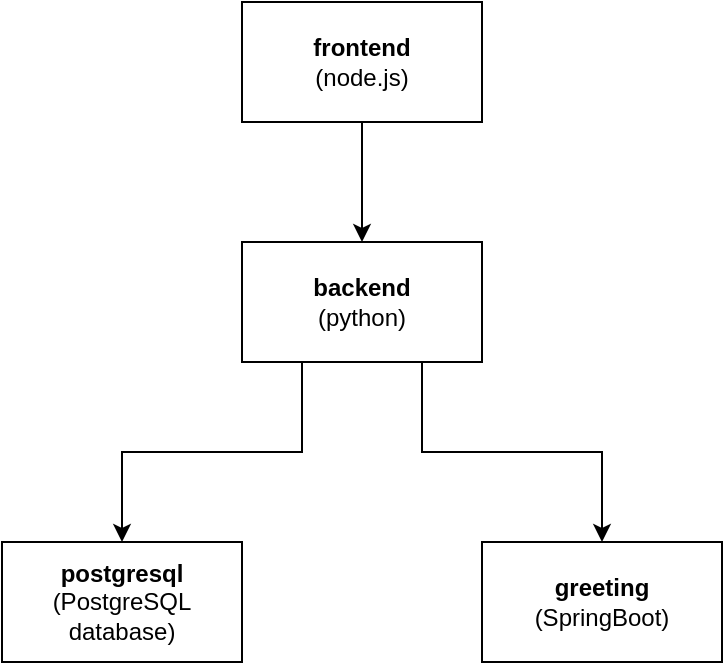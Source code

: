 <mxfile version="20.8.10" type="device" pages="6"><diagram id="UhkKGiB8w5L5VlVQD1dY" name="app_modules"><mxGraphModel dx="1570" dy="1021" grid="1" gridSize="10" guides="1" tooltips="1" connect="1" arrows="1" fold="1" page="1" pageScale="1" pageWidth="827" pageHeight="1169" math="0" shadow="0"><root><mxCell id="RbWSuZnz7cGCd3Q87AeJ-0"/><mxCell id="RbWSuZnz7cGCd3Q87AeJ-1" parent="RbWSuZnz7cGCd3Q87AeJ-0"/><mxCell id="siFLdE2-YB8go4rhFrI3-3" style="edgeStyle=orthogonalEdgeStyle;rounded=0;orthogonalLoop=1;jettySize=auto;html=1;entryX=0.5;entryY=0;entryDx=0;entryDy=0;" parent="RbWSuZnz7cGCd3Q87AeJ-1" source="siFLdE2-YB8go4rhFrI3-0" target="siFLdE2-YB8go4rhFrI3-1" edge="1"><mxGeometry relative="1" as="geometry"/></mxCell><mxCell id="siFLdE2-YB8go4rhFrI3-0" value="&lt;b&gt;frontend&lt;/b&gt;&lt;br&gt;(node.js)" style="rounded=0;whiteSpace=wrap;html=1;" parent="RbWSuZnz7cGCd3Q87AeJ-1" vertex="1"><mxGeometry x="353" y="270" width="120" height="60" as="geometry"/></mxCell><mxCell id="siFLdE2-YB8go4rhFrI3-4" style="edgeStyle=orthogonalEdgeStyle;rounded=0;orthogonalLoop=1;jettySize=auto;html=1;exitX=0.75;exitY=1;exitDx=0;exitDy=0;" parent="RbWSuZnz7cGCd3Q87AeJ-1" source="siFLdE2-YB8go4rhFrI3-1" target="siFLdE2-YB8go4rhFrI3-2" edge="1"><mxGeometry relative="1" as="geometry"/></mxCell><mxCell id="siFLdE2-YB8go4rhFrI3-6" style="edgeStyle=orthogonalEdgeStyle;rounded=0;orthogonalLoop=1;jettySize=auto;html=1;exitX=0.25;exitY=1;exitDx=0;exitDy=0;" parent="RbWSuZnz7cGCd3Q87AeJ-1" source="siFLdE2-YB8go4rhFrI3-1" target="siFLdE2-YB8go4rhFrI3-5" edge="1"><mxGeometry relative="1" as="geometry"/></mxCell><mxCell id="siFLdE2-YB8go4rhFrI3-1" value="&lt;b&gt;backend&lt;/b&gt;&lt;br&gt;(python)" style="rounded=0;whiteSpace=wrap;html=1;" parent="RbWSuZnz7cGCd3Q87AeJ-1" vertex="1"><mxGeometry x="353" y="390" width="120" height="60" as="geometry"/></mxCell><mxCell id="siFLdE2-YB8go4rhFrI3-2" value="&lt;b&gt;greeting&lt;br&gt;&lt;/b&gt;(SpringBoot)" style="rounded=0;whiteSpace=wrap;html=1;" parent="RbWSuZnz7cGCd3Q87AeJ-1" vertex="1"><mxGeometry x="473" y="540" width="120" height="60" as="geometry"/></mxCell><mxCell id="siFLdE2-YB8go4rhFrI3-5" value="&lt;b&gt;postgresql&lt;br&gt;&lt;/b&gt;(PostgreSQL database)" style="rounded=0;whiteSpace=wrap;html=1;" parent="RbWSuZnz7cGCd3Q87AeJ-1" vertex="1"><mxGeometry x="233" y="540" width="120" height="60" as="geometry"/></mxCell></root></mxGraphModel></diagram><diagram id="6XNaIEBjpGhJ7llN48Xk" name="00_run_locally"><mxGraphModel dx="1570" dy="1021" grid="1" gridSize="10" guides="1" tooltips="1" connect="1" arrows="1" fold="1" page="1" pageScale="1" pageWidth="827" pageHeight="1169" math="0" shadow="0"><root><mxCell id="0"/><mxCell id="1" value="processes" parent="0"/><mxCell id="lgOe6WTTPbE-QMYopLco-2" value="frontend&lt;br&gt;process" style="rounded=0;whiteSpace=wrap;html=1;" parent="1" vertex="1"><mxGeometry x="120" y="480" width="120" height="60" as="geometry"/></mxCell><mxCell id="lgOe6WTTPbE-QMYopLco-3" value="backend&lt;br&gt;process" style="rounded=0;whiteSpace=wrap;html=1;" parent="1" vertex="1"><mxGeometry x="250" y="480" width="120" height="60" as="geometry"/></mxCell><mxCell id="lgOe6WTTPbE-QMYopLco-4" value="greeting&lt;br&gt;process" style="rounded=0;whiteSpace=wrap;html=1;" parent="1" vertex="1"><mxGeometry x="380" y="480" width="120" height="60" as="geometry"/></mxCell><mxCell id="lgOe6WTTPbE-QMYopLco-5" value="postgresql&lt;br&gt;process" style="rounded=0;whiteSpace=wrap;html=1;" parent="1" vertex="1"><mxGeometry x="510" y="480" width="120" height="60" as="geometry"/></mxCell><mxCell id="lgOe6WTTPbE-QMYopLco-1" value="host network" parent="0"/><mxCell id="lgOe6WTTPbE-QMYopLco-6" value="" style="endArrow=none;html=1;rounded=0;strokeWidth=3;" parent="lgOe6WTTPbE-QMYopLco-1" edge="1"><mxGeometry width="50" height="50" relative="1" as="geometry"><mxPoint x="80" y="440" as="sourcePoint"/><mxPoint x="710" y="440" as="targetPoint"/></mxGeometry></mxCell><mxCell id="lgOe6WTTPbE-QMYopLco-7" value="eth0 (host)" style="text;html=1;align=center;verticalAlign=middle;resizable=0;points=[];autosize=1;strokeColor=none;fillColor=none;" parent="lgOe6WTTPbE-QMYopLco-1" vertex="1"><mxGeometry x="650" y="420" width="70" height="20" as="geometry"/></mxCell><mxCell id="lgOe6WTTPbE-QMYopLco-8" style="edgeStyle=orthogonalEdgeStyle;rounded=0;orthogonalLoop=1;jettySize=auto;html=1;endArrow=none;endFill=0;" parent="lgOe6WTTPbE-QMYopLco-1" edge="1"><mxGeometry relative="1" as="geometry"><mxPoint x="180" y="440" as="targetPoint"/><mxPoint x="180" y="480" as="sourcePoint"/></mxGeometry></mxCell><mxCell id="lgOe6WTTPbE-QMYopLco-9" style="edgeStyle=orthogonalEdgeStyle;rounded=0;orthogonalLoop=1;jettySize=auto;html=1;endArrow=none;endFill=0;" parent="lgOe6WTTPbE-QMYopLco-1" edge="1"><mxGeometry relative="1" as="geometry"><mxPoint x="310" y="440" as="targetPoint"/><mxPoint x="310" y="480" as="sourcePoint"/></mxGeometry></mxCell><mxCell id="lgOe6WTTPbE-QMYopLco-10" style="edgeStyle=orthogonalEdgeStyle;rounded=0;orthogonalLoop=1;jettySize=auto;html=1;endArrow=none;endFill=0;" parent="lgOe6WTTPbE-QMYopLco-1" edge="1"><mxGeometry relative="1" as="geometry"><mxPoint x="440" y="440" as="targetPoint"/><mxPoint x="440" y="480" as="sourcePoint"/></mxGeometry></mxCell><mxCell id="lgOe6WTTPbE-QMYopLco-11" style="edgeStyle=orthogonalEdgeStyle;rounded=0;orthogonalLoop=1;jettySize=auto;html=1;endArrow=none;endFill=0;" parent="lgOe6WTTPbE-QMYopLco-1" edge="1"><mxGeometry relative="1" as="geometry"><mxPoint x="570" y="440" as="targetPoint"/><mxPoint x="570" y="480" as="sourcePoint"/></mxGeometry></mxCell><mxCell id="lgOe6WTTPbE-QMYopLco-12" value=":3000" style="text;html=1;strokeColor=none;fillColor=none;align=center;verticalAlign=middle;whiteSpace=wrap;rounded=0;" parent="lgOe6WTTPbE-QMYopLco-1" vertex="1"><mxGeometry x="160" y="410" width="60" height="30" as="geometry"/></mxCell><mxCell id="lgOe6WTTPbE-QMYopLco-13" value=":4000" style="text;html=1;strokeColor=none;fillColor=none;align=center;verticalAlign=middle;whiteSpace=wrap;rounded=0;" parent="lgOe6WTTPbE-QMYopLco-1" vertex="1"><mxGeometry x="290" y="410" width="60" height="30" as="geometry"/></mxCell><mxCell id="lgOe6WTTPbE-QMYopLco-14" value=":5000" style="text;html=1;strokeColor=none;fillColor=none;align=center;verticalAlign=middle;whiteSpace=wrap;rounded=0;" parent="lgOe6WTTPbE-QMYopLco-1" vertex="1"><mxGeometry x="420" y="410" width="60" height="30" as="geometry"/></mxCell><mxCell id="lgOe6WTTPbE-QMYopLco-15" value=":5432" style="text;html=1;strokeColor=none;fillColor=none;align=center;verticalAlign=middle;whiteSpace=wrap;rounded=0;" parent="lgOe6WTTPbE-QMYopLco-1" vertex="1"><mxGeometry x="550" y="410" width="60" height="30" as="geometry"/></mxCell><mxCell id="lgOe6WTTPbE-QMYopLco-16" value="proxy" parent="0"/><mxCell id="OJJtNObAfv6YHHyzuY1D-1" value="/api" style="text;html=1;align=center;verticalAlign=middle;resizable=0;points=[];autosize=1;strokeColor=#9673a6;fillColor=#e1d5e7;" parent="lgOe6WTTPbE-QMYopLco-16" vertex="1"><mxGeometry x="210" y="490.0" width="30" height="20" as="geometry"/></mxCell><mxCell id="iM8gv1iLkJ0vOA6OG59B-3" value="interconnection" parent="0"/><mxCell id="EllTFOW5ut-IEBE53N_P-1" style="edgeStyle=orthogonalEdgeStyle;rounded=0;orthogonalLoop=1;jettySize=auto;html=1;startArrow=none;startFill=0;endArrow=classic;endFill=1;strokeColor=#d6b656;strokeWidth=3;fillColor=#fff2cc;entryX=0.523;entryY=0.998;entryDx=0;entryDy=0;entryPerimeter=0;" parent="iM8gv1iLkJ0vOA6OG59B-3" edge="1"><mxGeometry relative="1" as="geometry"><mxPoint x="451.38" y="439.94" as="targetPoint"/><Array as="points"><mxPoint x="350" y="460"/><mxPoint x="451" y="460"/></Array><mxPoint x="350" y="480" as="sourcePoint"/></mxGeometry></mxCell><mxCell id="EllTFOW5ut-IEBE53N_P-2" style="edgeStyle=orthogonalEdgeStyle;rounded=0;orthogonalLoop=1;jettySize=auto;html=1;startArrow=none;startFill=0;endArrow=classic;endFill=1;strokeColor=#d6b656;strokeWidth=3;fillColor=#fff2cc;" parent="iM8gv1iLkJ0vOA6OG59B-3" edge="1"><mxGeometry relative="1" as="geometry"><mxPoint x="580" y="440" as="targetPoint"/><Array as="points"><mxPoint x="350" y="460"/><mxPoint x="580" y="460"/><mxPoint x="580" y="440"/></Array><mxPoint x="350" y="480.06" as="sourcePoint"/></mxGeometry></mxCell><mxCell id="EllTFOW5ut-IEBE53N_P-3" style="edgeStyle=orthogonalEdgeStyle;rounded=0;orthogonalLoop=1;jettySize=auto;html=1;startArrow=none;startFill=0;endArrow=classic;endFill=1;strokeColor=#d6b656;strokeWidth=3;exitX=0.5;exitY=-0.008;exitDx=0;exitDy=0;exitPerimeter=0;fillColor=#fff2cc;entryX=0.5;entryY=1;entryDx=0;entryDy=0;" parent="iM8gv1iLkJ0vOA6OG59B-3" edge="1"><mxGeometry relative="1" as="geometry"><mxPoint x="320" y="440" as="targetPoint"/><Array as="points"><mxPoint x="225" y="460"/><mxPoint x="320" y="460"/></Array><mxPoint x="225" y="489.84" as="sourcePoint"/></mxGeometry></mxCell><mxCell id="EllTFOW5ut-IEBE53N_P-4" style="edgeStyle=orthogonalEdgeStyle;rounded=0;orthogonalLoop=1;jettySize=auto;html=1;endArrow=classic;endFill=1;startArrow=none;startFill=0;fillColor=#fff2cc;strokeColor=#d6b656;strokeWidth=3;" parent="iM8gv1iLkJ0vOA6OG59B-3" edge="1"><mxGeometry relative="1" as="geometry"><mxPoint x="240" y="623" as="targetPoint"/><mxPoint x="100" y="623" as="sourcePoint"/></mxGeometry></mxCell><mxCell id="EllTFOW5ut-IEBE53N_P-5" value="localhost" style="text;html=1;align=center;verticalAlign=middle;resizable=0;points=[];autosize=1;strokeColor=none;fillColor=none;fontStyle=2" parent="iM8gv1iLkJ0vOA6OG59B-3" vertex="1"><mxGeometry x="140" y="600" width="60" height="20" as="geometry"/></mxCell><mxCell id="EllTFOW5ut-IEBE53N_P-6" value="Legend:" style="text;html=1;align=center;verticalAlign=middle;resizable=0;points=[];autosize=1;strokeColor=none;fillColor=none;fontStyle=2" parent="iM8gv1iLkJ0vOA6OG59B-3" vertex="1"><mxGeometry x="70" y="580" width="60" height="20" as="geometry"/></mxCell></root></mxGraphModel></diagram><diagram id="jGqYvUJb1YSU8esfHV_F" name="01_podman"><mxGraphModel dx="2397" dy="1021" grid="1" gridSize="10" guides="1" tooltips="1" connect="1" arrows="1" fold="1" page="1" pageScale="1" pageWidth="827" pageHeight="1169" math="0" shadow="0"><root><mxCell id="ooGtyiwaw7oGYGLBqlBo-0"/><mxCell id="sid8SpkexNv8CBnlaeRC-4" value="podman" parent="ooGtyiwaw7oGYGLBqlBo-0"/><mxCell id="9HQtlHplt75KhvO1nYhz-91" value="&lt;b&gt;podman&lt;/b&gt;" style="fontStyle=0;verticalAlign=bottom;align=center;spacingTop=-2;fillColor=#f5f5f5;rounded=0;whiteSpace=wrap;html=1;strokeColor=#666666;strokeWidth=2;dashed=1;container=1;collapsible=0;expand=0;recursiveResize=0;fontColor=#333333;" parent="sid8SpkexNv8CBnlaeRC-4" vertex="1"><mxGeometry x="100" y="485" width="580" height="200" as="geometry"/></mxCell><mxCell id="ooGtyiwaw7oGYGLBqlBo-1" value="containers" parent="ooGtyiwaw7oGYGLBqlBo-0"/><mxCell id="9HQtlHplt75KhvO1nYhz-105" value="frontend &lt;br&gt;container&lt;br&gt;&lt;b&gt;(nginx)&lt;/b&gt;" style="rounded=0;whiteSpace=wrap;html=1;" parent="ooGtyiwaw7oGYGLBqlBo-1" vertex="1"><mxGeometry x="135" y="590" width="120" height="60" as="geometry"/></mxCell><mxCell id="9HQtlHplt75KhvO1nYhz-106" value="backend&lt;br&gt;container" style="rounded=0;whiteSpace=wrap;html=1;" parent="ooGtyiwaw7oGYGLBqlBo-1" vertex="1"><mxGeometry x="265" y="590" width="120" height="60" as="geometry"/></mxCell><mxCell id="9HQtlHplt75KhvO1nYhz-107" value="greeting&lt;br&gt;container" style="rounded=0;whiteSpace=wrap;html=1;" parent="ooGtyiwaw7oGYGLBqlBo-1" vertex="1"><mxGeometry x="395" y="590" width="120" height="60" as="geometry"/></mxCell><mxCell id="9HQtlHplt75KhvO1nYhz-108" value="postgresql&lt;br&gt;container" style="rounded=0;whiteSpace=wrap;html=1;" parent="ooGtyiwaw7oGYGLBqlBo-1" vertex="1"><mxGeometry x="525" y="590" width="120" height="60" as="geometry"/></mxCell><mxCell id="GG4zkjvwDyoBfa-muFJf-0" value="host network" parent="ooGtyiwaw7oGYGLBqlBo-0"/><mxCell id="9HQtlHplt75KhvO1nYhz-109" value="" style="endArrow=none;html=1;rounded=0;strokeWidth=3;" parent="GG4zkjvwDyoBfa-muFJf-0" edge="1"><mxGeometry width="50" height="50" relative="1" as="geometry"><mxPoint x="80" y="440" as="sourcePoint"/><mxPoint x="710" y="440" as="targetPoint"/></mxGeometry></mxCell><mxCell id="9HQtlHplt75KhvO1nYhz-110" value="eth0 (host)" style="text;html=1;align=center;verticalAlign=middle;resizable=0;points=[];autosize=1;strokeColor=none;fillColor=none;" parent="GG4zkjvwDyoBfa-muFJf-0" vertex="1"><mxGeometry x="650" y="420" width="70" height="20" as="geometry"/></mxCell><mxCell id="9HQtlHplt75KhvO1nYhz-111" value="podman network" parent="ooGtyiwaw7oGYGLBqlBo-0"/><mxCell id="9HQtlHplt75KhvO1nYhz-112" value="" style="endArrow=none;html=1;rounded=0;strokeColor=#0000FF;strokeWidth=3;" parent="9HQtlHplt75KhvO1nYhz-111" edge="1"><mxGeometry width="50" height="50" relative="1" as="geometry"><mxPoint x="117.5" y="530" as="sourcePoint"/><mxPoint x="662.5" y="530" as="targetPoint"/></mxGeometry></mxCell><mxCell id="9HQtlHplt75KhvO1nYhz-113" value="podman" style="text;html=1;align=center;verticalAlign=middle;resizable=0;points=[];autosize=1;strokeColor=none;fillColor=none;" parent="9HQtlHplt75KhvO1nYhz-111" vertex="1"><mxGeometry x="610" y="505" width="70" height="30" as="geometry"/></mxCell><mxCell id="9HQtlHplt75KhvO1nYhz-114" value="ip.2" style="text;html=1;align=center;verticalAlign=middle;resizable=0;points=[];autosize=1;strokeColor=none;fillColor=none;" parent="9HQtlHplt75KhvO1nYhz-111" vertex="1"><mxGeometry x="195" y="570" width="30" height="20" as="geometry"/></mxCell><mxCell id="9HQtlHplt75KhvO1nYhz-115" value="ip.3" style="text;html=1;align=center;verticalAlign=middle;resizable=0;points=[];autosize=1;strokeColor=none;fillColor=none;" parent="9HQtlHplt75KhvO1nYhz-111" vertex="1"><mxGeometry x="330" y="570" width="30" height="20" as="geometry"/></mxCell><mxCell id="9HQtlHplt75KhvO1nYhz-116" value="ip.4" style="text;html=1;align=center;verticalAlign=middle;resizable=0;points=[];autosize=1;strokeColor=none;fillColor=none;" parent="9HQtlHplt75KhvO1nYhz-111" vertex="1"><mxGeometry x="460" y="570" width="30" height="20" as="geometry"/></mxCell><mxCell id="9HQtlHplt75KhvO1nYhz-117" value="ip.5" style="text;html=1;align=center;verticalAlign=middle;resizable=0;points=[];autosize=1;strokeColor=none;fillColor=none;" parent="9HQtlHplt75KhvO1nYhz-111" vertex="1"><mxGeometry x="590" y="570" width="30" height="20" as="geometry"/></mxCell><mxCell id="9HQtlHplt75KhvO1nYhz-118" value=":4000" style="text;html=1;strokeColor=none;fillColor=none;align=center;verticalAlign=middle;whiteSpace=wrap;rounded=0;" parent="9HQtlHplt75KhvO1nYhz-111" vertex="1"><mxGeometry x="320" y="540" width="60" height="30" as="geometry"/></mxCell><mxCell id="9HQtlHplt75KhvO1nYhz-119" value=":5000" style="text;html=1;strokeColor=none;fillColor=none;align=center;verticalAlign=middle;whiteSpace=wrap;rounded=0;" parent="9HQtlHplt75KhvO1nYhz-111" vertex="1"><mxGeometry x="450" y="540" width="60" height="30" as="geometry"/></mxCell><mxCell id="9HQtlHplt75KhvO1nYhz-120" value=":5432" style="text;html=1;strokeColor=none;fillColor=none;align=center;verticalAlign=middle;whiteSpace=wrap;rounded=0;" parent="9HQtlHplt75KhvO1nYhz-111" vertex="1"><mxGeometry x="580" y="540" width="60" height="30" as="geometry"/></mxCell><mxCell id="9HQtlHplt75KhvO1nYhz-121" value=":8080" style="text;html=1;strokeColor=none;fillColor=none;align=center;verticalAlign=middle;whiteSpace=wrap;rounded=0;" parent="9HQtlHplt75KhvO1nYhz-111" vertex="1"><mxGeometry x="190" y="540" width="60" height="30" as="geometry"/></mxCell><mxCell id="9HQtlHplt75KhvO1nYhz-122" value="" style="sketch=0;outlineConnect=0;fontColor=#232F3E;gradientColor=none;strokeColor=#232F3E;fillColor=none;dashed=0;verticalLabelPosition=bottom;verticalAlign=top;align=center;html=1;fontSize=12;fontStyle=0;aspect=fixed;shape=mxgraph.aws4.resourceIcon;resIcon=mxgraph.aws4.customer_gateway;" parent="9HQtlHplt75KhvO1nYhz-111" vertex="1"><mxGeometry x="110" y="495" width="35" height="35" as="geometry"/></mxCell><mxCell id="9HQtlHplt75KhvO1nYhz-123" value="ip.1" style="text;html=1;align=center;verticalAlign=middle;resizable=0;points=[];autosize=1;strokeColor=none;fillColor=none;" parent="9HQtlHplt75KhvO1nYhz-111" vertex="1"><mxGeometry x="138" y="510" width="30" height="20" as="geometry"/></mxCell><mxCell id="9HQtlHplt75KhvO1nYhz-124" style="edgeStyle=orthogonalEdgeStyle;rounded=0;orthogonalLoop=1;jettySize=auto;html=1;endArrow=none;endFill=0;" parent="9HQtlHplt75KhvO1nYhz-111" edge="1"><mxGeometry relative="1" as="geometry"><mxPoint x="195" y="530" as="targetPoint"/><mxPoint x="195" y="590" as="sourcePoint"/></mxGeometry></mxCell><mxCell id="9HQtlHplt75KhvO1nYhz-125" style="edgeStyle=orthogonalEdgeStyle;rounded=0;orthogonalLoop=1;jettySize=auto;html=1;endArrow=none;endFill=0;" parent="9HQtlHplt75KhvO1nYhz-111" edge="1"><mxGeometry relative="1" as="geometry"><mxPoint x="325" y="530" as="targetPoint"/><mxPoint x="325" y="590" as="sourcePoint"/></mxGeometry></mxCell><mxCell id="9HQtlHplt75KhvO1nYhz-126" style="edgeStyle=orthogonalEdgeStyle;rounded=0;orthogonalLoop=1;jettySize=auto;html=1;endArrow=none;endFill=0;" parent="9HQtlHplt75KhvO1nYhz-111" edge="1"><mxGeometry relative="1" as="geometry"><mxPoint x="455" y="530" as="targetPoint"/><mxPoint x="455" y="590" as="sourcePoint"/></mxGeometry></mxCell><mxCell id="9HQtlHplt75KhvO1nYhz-127" style="edgeStyle=orthogonalEdgeStyle;rounded=0;orthogonalLoop=1;jettySize=auto;html=1;endArrow=none;endFill=0;" parent="9HQtlHplt75KhvO1nYhz-111" edge="1"><mxGeometry relative="1" as="geometry"><mxPoint x="585" y="530" as="targetPoint"/><mxPoint x="585" y="590" as="sourcePoint"/></mxGeometry></mxCell><mxCell id="r-cHtOndexQ09c_Dhnl--14" value="" style="shape=flexArrow;endArrow=classic;html=1;rounded=0;fillColor=#d5e8d4;strokeColor=#82b366;" parent="9HQtlHplt75KhvO1nYhz-111" edge="1"><mxGeometry width="50" height="50" relative="1" as="geometry"><mxPoint x="-60" y="690" as="sourcePoint"/><mxPoint x="-60" y="440" as="targetPoint"/></mxGeometry></mxCell><mxCell id="r-cHtOndexQ09c_Dhnl--15" value="Egress (allowed by default)" style="edgeLabel;html=1;align=center;verticalAlign=middle;resizable=0;points=[];rotation=-90;fontStyle=2" parent="r-cHtOndexQ09c_Dhnl--14" vertex="1" connectable="0"><mxGeometry x="-0.079" y="-1" relative="1" as="geometry"><mxPoint x="-21" y="5" as="offset"/></mxGeometry></mxCell><mxCell id="r-cHtOndexQ09c_Dhnl--16" value="" style="shape=flexArrow;endArrow=classic;html=1;rounded=0;fillColor=#d5e8d4;strokeColor=#82b366;" parent="9HQtlHplt75KhvO1nYhz-111" edge="1"><mxGeometry width="50" height="50" relative="1" as="geometry"><mxPoint x="-60" y="690" as="sourcePoint"/><mxPoint x="-60" y="440" as="targetPoint"/></mxGeometry></mxCell><mxCell id="r-cHtOndexQ09c_Dhnl--17" value="Egress (allowed by default)" style="edgeLabel;html=1;align=center;verticalAlign=middle;resizable=0;points=[];rotation=-90;fontStyle=2" parent="r-cHtOndexQ09c_Dhnl--16" vertex="1" connectable="0"><mxGeometry x="-0.079" y="-1" relative="1" as="geometry"><mxPoint x="-21" y="5" as="offset"/></mxGeometry></mxCell><mxCell id="r-cHtOndexQ09c_Dhnl--0" value="port forwarding" parent="ooGtyiwaw7oGYGLBqlBo-0"/><mxCell id="r-cHtOndexQ09c_Dhnl--1" value="" style="shape=flexArrow;endArrow=classic;html=1;rounded=0;fillColor=#f8cecc;strokeColor=#b85450;" parent="r-cHtOndexQ09c_Dhnl--0" edge="1"><mxGeometry width="50" height="50" relative="1" as="geometry"><mxPoint x="20" y="440" as="sourcePoint"/><mxPoint x="20" y="690" as="targetPoint"/></mxGeometry></mxCell><mxCell id="r-cHtOndexQ09c_Dhnl--2" value="Ingress (not allowed by default)" style="edgeLabel;html=1;align=center;verticalAlign=middle;resizable=0;points=[];rotation=-90;fontStyle=2" parent="r-cHtOndexQ09c_Dhnl--1" vertex="1" connectable="0"><mxGeometry x="-0.079" y="-1" relative="1" as="geometry"><mxPoint x="-21" y="5" as="offset"/></mxGeometry></mxCell><mxCell id="r-cHtOndexQ09c_Dhnl--3" style="edgeStyle=orthogonalEdgeStyle;rounded=0;orthogonalLoop=1;jettySize=auto;html=1;endArrow=classic;endFill=1;startArrow=classic;startFill=1;fillColor=#f8cecc;strokeColor=#b85450;strokeWidth=3;" parent="r-cHtOndexQ09c_Dhnl--0" target="r-cHtOndexQ09c_Dhnl--4" edge="1"><mxGeometry relative="1" as="geometry"><mxPoint x="220" y="440" as="targetPoint"/><mxPoint x="220" y="540" as="sourcePoint"/></mxGeometry></mxCell><mxCell id="r-cHtOndexQ09c_Dhnl--4" value=":3000" style="text;html=1;align=center;verticalAlign=middle;resizable=0;points=[];autosize=1;strokeColor=#b85450;fillColor=#f8cecc;" parent="r-cHtOndexQ09c_Dhnl--0" vertex="1"><mxGeometry x="195" y="410" width="50" height="20" as="geometry"/></mxCell><mxCell id="r-cHtOndexQ09c_Dhnl--5" style="edgeStyle=orthogonalEdgeStyle;rounded=0;orthogonalLoop=1;jettySize=auto;html=1;endArrow=classic;endFill=1;startArrow=classic;startFill=1;fillColor=#f8cecc;strokeColor=#b85450;strokeWidth=3;" parent="r-cHtOndexQ09c_Dhnl--0" edge="1"><mxGeometry relative="1" as="geometry"><mxPoint x="50" y="300" as="targetPoint"/><mxPoint x="-90" y="300" as="sourcePoint"/></mxGeometry></mxCell><mxCell id="r-cHtOndexQ09c_Dhnl--6" value="&lt;i&gt;port forwarding&lt;/i&gt;" style="text;html=1;align=center;verticalAlign=middle;resizable=0;points=[];autosize=1;strokeColor=none;fillColor=none;" parent="r-cHtOndexQ09c_Dhnl--0" vertex="1"><mxGeometry x="-70" y="280" width="100" height="20" as="geometry"/></mxCell><mxCell id="r-cHtOndexQ09c_Dhnl--7" style="edgeStyle=orthogonalEdgeStyle;rounded=0;orthogonalLoop=1;jettySize=auto;html=1;endArrow=classic;endFill=1;startArrow=classic;startFill=1;fillColor=#f8cecc;strokeColor=#b85450;strokeWidth=3;" parent="r-cHtOndexQ09c_Dhnl--0" target="r-cHtOndexQ09c_Dhnl--8" edge="1"><mxGeometry relative="1" as="geometry"><mxPoint x="345" y="440" as="targetPoint"/><mxPoint x="350" y="540" as="sourcePoint"/><Array as="points"/></mxGeometry></mxCell><mxCell id="r-cHtOndexQ09c_Dhnl--8" value=":4000" style="text;html=1;align=center;verticalAlign=middle;resizable=0;points=[];autosize=1;strokeColor=#b85450;fillColor=#f8cecc;" parent="r-cHtOndexQ09c_Dhnl--0" vertex="1"><mxGeometry x="325" y="410" width="50" height="20" as="geometry"/></mxCell><mxCell id="r-cHtOndexQ09c_Dhnl--9" style="edgeStyle=orthogonalEdgeStyle;rounded=0;orthogonalLoop=1;jettySize=auto;html=1;endArrow=classic;endFill=1;startArrow=classic;startFill=1;fillColor=#f8cecc;strokeColor=#b85450;strokeWidth=3;" parent="r-cHtOndexQ09c_Dhnl--0" target="r-cHtOndexQ09c_Dhnl--10" edge="1"><mxGeometry relative="1" as="geometry"><mxPoint x="480" y="440" as="targetPoint"/><mxPoint x="480" y="540" as="sourcePoint"/><Array as="points"/></mxGeometry></mxCell><mxCell id="r-cHtOndexQ09c_Dhnl--10" value=":5000" style="text;html=1;align=center;verticalAlign=middle;resizable=0;points=[];autosize=1;strokeColor=#b85450;fillColor=#f8cecc;" parent="r-cHtOndexQ09c_Dhnl--0" vertex="1"><mxGeometry x="455" y="410" width="50" height="20" as="geometry"/></mxCell><mxCell id="r-cHtOndexQ09c_Dhnl--11" style="edgeStyle=orthogonalEdgeStyle;rounded=0;orthogonalLoop=1;jettySize=auto;html=1;endArrow=classic;endFill=1;startArrow=classic;startFill=1;fillColor=#f8cecc;strokeColor=#b85450;strokeWidth=3;" parent="r-cHtOndexQ09c_Dhnl--0" target="r-cHtOndexQ09c_Dhnl--12" edge="1"><mxGeometry relative="1" as="geometry"><mxPoint x="600" y="440" as="targetPoint"/><mxPoint x="610" y="540" as="sourcePoint"/><Array as="points"/></mxGeometry></mxCell><mxCell id="r-cHtOndexQ09c_Dhnl--12" value=":5432" style="text;html=1;align=center;verticalAlign=middle;resizable=0;points=[];autosize=1;strokeColor=#b85450;fillColor=#f8cecc;" parent="r-cHtOndexQ09c_Dhnl--0" vertex="1"><mxGeometry x="585" y="410" width="50" height="20" as="geometry"/></mxCell><mxCell id="r-cHtOndexQ09c_Dhnl--13" value="Legend:" style="text;html=1;align=center;verticalAlign=middle;resizable=0;points=[];autosize=1;strokeColor=none;fillColor=none;fontStyle=2" parent="r-cHtOndexQ09c_Dhnl--0" vertex="1"><mxGeometry x="-120" y="250" width="60" height="20" as="geometry"/></mxCell><mxCell id="G8tphm-UTB3SzMapaEIu-0" value="proxy" parent="ooGtyiwaw7oGYGLBqlBo-0"/><mxCell id="iSnO4BPswCjHueIqx35A-0" value="/api" style="text;html=1;align=center;verticalAlign=middle;resizable=0;points=[];autosize=1;strokeColor=#9673a6;fillColor=#e1d5e7;" parent="G8tphm-UTB3SzMapaEIu-0" vertex="1"><mxGeometry x="225" y="600" width="30" height="20" as="geometry"/></mxCell><mxCell id="r-cHtOndexQ09c_Dhnl--18" value="host.containers.internal" style="" parent="ooGtyiwaw7oGYGLBqlBo-0"/><mxCell id="r-cHtOndexQ09c_Dhnl--20" style="edgeStyle=orthogonalEdgeStyle;rounded=0;orthogonalLoop=1;jettySize=auto;html=1;entryX=0.133;entryY=1.033;entryDx=0;entryDy=0;entryPerimeter=0;startArrow=none;startFill=0;endArrow=classic;endFill=1;strokeColor=#d6b656;strokeWidth=3;exitX=0.5;exitY=-0.008;exitDx=0;exitDy=0;exitPerimeter=0;fillColor=#fff2cc;" parent="r-cHtOndexQ09c_Dhnl--18" edge="1"><mxGeometry relative="1" as="geometry"><Array as="points"><mxPoint x="240" y="470"/><mxPoint x="332" y="470"/></Array><mxPoint x="240" y="599.84" as="sourcePoint"/><mxPoint x="331.65" y="430.66" as="targetPoint"/></mxGeometry></mxCell><mxCell id="r-cHtOndexQ09c_Dhnl--21" style="edgeStyle=orthogonalEdgeStyle;rounded=0;orthogonalLoop=1;jettySize=auto;html=1;endArrow=classic;endFill=1;startArrow=none;startFill=0;fillColor=#fff2cc;strokeColor=#d6b656;strokeWidth=3;" parent="r-cHtOndexQ09c_Dhnl--18" edge="1"><mxGeometry relative="1" as="geometry"><mxPoint x="50" y="350" as="targetPoint"/><mxPoint x="-90" y="350" as="sourcePoint"/></mxGeometry></mxCell><mxCell id="r-cHtOndexQ09c_Dhnl--22" value="host.containers.internal" style="text;html=1;align=center;verticalAlign=middle;resizable=0;points=[];autosize=1;strokeColor=none;fillColor=none;fontStyle=2" parent="r-cHtOndexQ09c_Dhnl--18" vertex="1"><mxGeometry x="-105" y="322" width="150" height="30" as="geometry"/></mxCell><mxCell id="iSnO4BPswCjHueIqx35A-3" style="edgeStyle=orthogonalEdgeStyle;rounded=0;orthogonalLoop=1;jettySize=auto;html=1;entryX=0.133;entryY=1.033;entryDx=0;entryDy=0;entryPerimeter=0;startArrow=none;startFill=0;endArrow=classic;endFill=1;strokeColor=#d6b656;strokeWidth=3;fillColor=#fff2cc;" parent="r-cHtOndexQ09c_Dhnl--18" edge="1"><mxGeometry relative="1" as="geometry"><Array as="points"><mxPoint x="370" y="469.34"/><mxPoint x="462" y="469.34"/></Array><mxPoint x="370" y="590" as="sourcePoint"/><mxPoint x="461.65" y="430" as="targetPoint"/></mxGeometry></mxCell><mxCell id="iSnO4BPswCjHueIqx35A-4" style="edgeStyle=orthogonalEdgeStyle;rounded=0;orthogonalLoop=1;jettySize=auto;html=1;entryX=0.133;entryY=0.973;entryDx=0;entryDy=0;entryPerimeter=0;startArrow=none;startFill=0;endArrow=classic;endFill=1;strokeColor=#d6b656;strokeWidth=3;fillColor=#fff2cc;" parent="r-cHtOndexQ09c_Dhnl--18" edge="1"><mxGeometry relative="1" as="geometry"><Array as="points"><mxPoint x="370" y="469"/><mxPoint x="592" y="469"/><mxPoint x="592" y="430"/></Array><mxPoint x="370" y="590" as="sourcePoint"/><mxPoint x="591.65" y="429.46" as="targetPoint"/></mxGeometry></mxCell></root></mxGraphModel></diagram><diagram name="02_podman_compose" id="6rYGLmzbGGgEM54f82MM"><mxGraphModel dx="2397" dy="1021" grid="1" gridSize="10" guides="1" tooltips="1" connect="1" arrows="1" fold="1" page="1" pageScale="1" pageWidth="827" pageHeight="1169" math="0" shadow="0"><root><mxCell id="UQMiXFZ88Ti7LkwWhxm9-0"/><mxCell id="UQMiXFZ88Ti7LkwWhxm9-1" value="podman" parent="UQMiXFZ88Ti7LkwWhxm9-0"/><mxCell id="UQMiXFZ88Ti7LkwWhxm9-2" value="&lt;b&gt;podman&lt;/b&gt;" style="fontStyle=0;verticalAlign=bottom;align=center;spacingTop=-2;fillColor=#f5f5f5;rounded=0;whiteSpace=wrap;html=1;strokeColor=#666666;strokeWidth=2;dashed=1;container=1;collapsible=0;expand=0;recursiveResize=0;fontColor=#333333;" parent="UQMiXFZ88Ti7LkwWhxm9-1" vertex="1"><mxGeometry x="100" y="485" width="640" height="200" as="geometry"/></mxCell><mxCell id="UQMiXFZ88Ti7LkwWhxm9-3" value="containers" parent="UQMiXFZ88Ti7LkwWhxm9-0"/><mxCell id="UQMiXFZ88Ti7LkwWhxm9-4" value="frontend &lt;br&gt;container&lt;br&gt;&lt;b&gt;(nginx)&lt;/b&gt;" style="rounded=0;whiteSpace=wrap;html=1;" parent="UQMiXFZ88Ti7LkwWhxm9-3" vertex="1"><mxGeometry x="135" y="590" width="120" height="60" as="geometry"/></mxCell><mxCell id="UQMiXFZ88Ti7LkwWhxm9-5" value="backend&lt;br&gt;container" style="rounded=0;whiteSpace=wrap;html=1;" parent="UQMiXFZ88Ti7LkwWhxm9-3" vertex="1"><mxGeometry x="265" y="590" width="120" height="60" as="geometry"/></mxCell><mxCell id="UQMiXFZ88Ti7LkwWhxm9-6" value="greeting&lt;br&gt;container" style="rounded=0;whiteSpace=wrap;html=1;" parent="UQMiXFZ88Ti7LkwWhxm9-3" vertex="1"><mxGeometry x="395" y="590" width="120" height="60" as="geometry"/></mxCell><mxCell id="J2TQt2UIPUG-0JuFov_S-1" value="postgresql&lt;br&gt;container" style="rounded=0;whiteSpace=wrap;html=1;" parent="UQMiXFZ88Ti7LkwWhxm9-3" vertex="1"><mxGeometry x="580" y="590" width="120" height="60" as="geometry"/></mxCell><mxCell id="UQMiXFZ88Ti7LkwWhxm9-8" value="host network" parent="UQMiXFZ88Ti7LkwWhxm9-0"/><mxCell id="UQMiXFZ88Ti7LkwWhxm9-9" value="" style="endArrow=none;html=1;rounded=0;strokeWidth=3;" parent="UQMiXFZ88Ti7LkwWhxm9-8" edge="1"><mxGeometry width="50" height="50" relative="1" as="geometry"><mxPoint x="80" y="440" as="sourcePoint"/><mxPoint x="770" y="440" as="targetPoint"/></mxGeometry></mxCell><mxCell id="UQMiXFZ88Ti7LkwWhxm9-10" value="eth0 (host)" style="text;html=1;align=center;verticalAlign=middle;resizable=0;points=[];autosize=1;strokeColor=none;fillColor=none;" parent="UQMiXFZ88Ti7LkwWhxm9-8" vertex="1"><mxGeometry x="710" y="420" width="70" height="20" as="geometry"/></mxCell><mxCell id="UQMiXFZ88Ti7LkwWhxm9-11" value="podman network" parent="UQMiXFZ88Ti7LkwWhxm9-0"/><mxCell id="UQMiXFZ88Ti7LkwWhxm9-12" value="" style="endArrow=none;html=1;rounded=0;strokeColor=#0000FF;strokeWidth=3;" parent="UQMiXFZ88Ti7LkwWhxm9-11" edge="1"><mxGeometry width="50" height="50" relative="1" as="geometry"><mxPoint x="117.5" y="530" as="sourcePoint"/><mxPoint x="530" y="530" as="targetPoint"/></mxGeometry></mxCell><mxCell id="UQMiXFZ88Ti7LkwWhxm9-14" value="ip.2" style="text;html=1;align=center;verticalAlign=middle;resizable=0;points=[];autosize=1;strokeColor=none;fillColor=none;" parent="UQMiXFZ88Ti7LkwWhxm9-11" vertex="1"><mxGeometry x="195" y="570" width="30" height="20" as="geometry"/></mxCell><mxCell id="UQMiXFZ88Ti7LkwWhxm9-15" value="ip.3" style="text;html=1;align=center;verticalAlign=middle;resizable=0;points=[];autosize=1;strokeColor=none;fillColor=none;" parent="UQMiXFZ88Ti7LkwWhxm9-11" vertex="1"><mxGeometry x="330" y="570" width="30" height="20" as="geometry"/></mxCell><mxCell id="UQMiXFZ88Ti7LkwWhxm9-16" value="ip.4" style="text;html=1;align=center;verticalAlign=middle;resizable=0;points=[];autosize=1;strokeColor=none;fillColor=none;" parent="UQMiXFZ88Ti7LkwWhxm9-11" vertex="1"><mxGeometry x="460" y="570" width="30" height="20" as="geometry"/></mxCell><mxCell id="UQMiXFZ88Ti7LkwWhxm9-18" value=":4000" style="text;html=1;strokeColor=none;fillColor=none;align=center;verticalAlign=middle;whiteSpace=wrap;rounded=0;" parent="UQMiXFZ88Ti7LkwWhxm9-11" vertex="1"><mxGeometry x="320" y="540" width="60" height="30" as="geometry"/></mxCell><mxCell id="UQMiXFZ88Ti7LkwWhxm9-19" value=":5000" style="text;html=1;strokeColor=none;fillColor=none;align=center;verticalAlign=middle;whiteSpace=wrap;rounded=0;" parent="UQMiXFZ88Ti7LkwWhxm9-11" vertex="1"><mxGeometry x="450" y="540" width="60" height="30" as="geometry"/></mxCell><mxCell id="UQMiXFZ88Ti7LkwWhxm9-21" value=":8080" style="text;html=1;strokeColor=none;fillColor=none;align=center;verticalAlign=middle;whiteSpace=wrap;rounded=0;" parent="UQMiXFZ88Ti7LkwWhxm9-11" vertex="1"><mxGeometry x="190" y="540" width="60" height="30" as="geometry"/></mxCell><mxCell id="UQMiXFZ88Ti7LkwWhxm9-22" value="" style="sketch=0;outlineConnect=0;fontColor=#232F3E;gradientColor=none;strokeColor=#232F3E;fillColor=none;dashed=0;verticalLabelPosition=bottom;verticalAlign=top;align=center;html=1;fontSize=12;fontStyle=0;aspect=fixed;shape=mxgraph.aws4.resourceIcon;resIcon=mxgraph.aws4.customer_gateway;" parent="UQMiXFZ88Ti7LkwWhxm9-11" vertex="1"><mxGeometry x="110" y="495" width="35" height="35" as="geometry"/></mxCell><mxCell id="UQMiXFZ88Ti7LkwWhxm9-23" value="ip.1" style="text;html=1;align=center;verticalAlign=middle;resizable=0;points=[];autosize=1;strokeColor=none;fillColor=none;" parent="UQMiXFZ88Ti7LkwWhxm9-11" vertex="1"><mxGeometry x="138" y="510" width="30" height="20" as="geometry"/></mxCell><mxCell id="UQMiXFZ88Ti7LkwWhxm9-24" style="edgeStyle=orthogonalEdgeStyle;rounded=0;orthogonalLoop=1;jettySize=auto;html=1;endArrow=none;endFill=0;" parent="UQMiXFZ88Ti7LkwWhxm9-11" edge="1"><mxGeometry relative="1" as="geometry"><mxPoint x="195" y="530" as="targetPoint"/><mxPoint x="195" y="590" as="sourcePoint"/></mxGeometry></mxCell><mxCell id="UQMiXFZ88Ti7LkwWhxm9-25" style="edgeStyle=orthogonalEdgeStyle;rounded=0;orthogonalLoop=1;jettySize=auto;html=1;endArrow=none;endFill=0;" parent="UQMiXFZ88Ti7LkwWhxm9-11" edge="1"><mxGeometry relative="1" as="geometry"><mxPoint x="325" y="530" as="targetPoint"/><mxPoint x="325" y="590" as="sourcePoint"/></mxGeometry></mxCell><mxCell id="UQMiXFZ88Ti7LkwWhxm9-26" style="edgeStyle=orthogonalEdgeStyle;rounded=0;orthogonalLoop=1;jettySize=auto;html=1;endArrow=none;endFill=0;" parent="UQMiXFZ88Ti7LkwWhxm9-11" edge="1"><mxGeometry relative="1" as="geometry"><mxPoint x="455" y="530" as="targetPoint"/><mxPoint x="455" y="590" as="sourcePoint"/></mxGeometry></mxCell><mxCell id="UQMiXFZ88Ti7LkwWhxm9-28" value="" style="shape=flexArrow;endArrow=classic;html=1;rounded=0;fillColor=#d5e8d4;strokeColor=#82b366;" parent="UQMiXFZ88Ti7LkwWhxm9-11" edge="1"><mxGeometry width="50" height="50" relative="1" as="geometry"><mxPoint x="-60" y="690" as="sourcePoint"/><mxPoint x="-60" y="440" as="targetPoint"/></mxGeometry></mxCell><mxCell id="UQMiXFZ88Ti7LkwWhxm9-29" value="Egress (allowed by default)" style="edgeLabel;html=1;align=center;verticalAlign=middle;resizable=0;points=[];rotation=-90;fontStyle=2" parent="UQMiXFZ88Ti7LkwWhxm9-28" vertex="1" connectable="0"><mxGeometry x="-0.079" y="-1" relative="1" as="geometry"><mxPoint x="-21" y="5" as="offset"/></mxGeometry></mxCell><mxCell id="UQMiXFZ88Ti7LkwWhxm9-30" value="" style="shape=flexArrow;endArrow=classic;html=1;rounded=0;fillColor=#d5e8d4;strokeColor=#82b366;" parent="UQMiXFZ88Ti7LkwWhxm9-11" edge="1"><mxGeometry width="50" height="50" relative="1" as="geometry"><mxPoint x="-60" y="690" as="sourcePoint"/><mxPoint x="-60" y="440" as="targetPoint"/></mxGeometry></mxCell><mxCell id="UQMiXFZ88Ti7LkwWhxm9-31" value="Egress (allowed by default)" style="edgeLabel;html=1;align=center;verticalAlign=middle;resizable=0;points=[];rotation=-90;fontStyle=2" parent="UQMiXFZ88Ti7LkwWhxm9-30" vertex="1" connectable="0"><mxGeometry x="-0.079" y="-1" relative="1" as="geometry"><mxPoint x="-21" y="5" as="offset"/></mxGeometry></mxCell><mxCell id="J2TQt2UIPUG-0JuFov_S-3" value="" style="sketch=0;outlineConnect=0;fontColor=#232F3E;gradientColor=none;strokeColor=#232F3E;fillColor=none;dashed=0;verticalLabelPosition=bottom;verticalAlign=top;align=center;html=1;fontSize=12;fontStyle=0;aspect=fixed;shape=mxgraph.aws4.resourceIcon;resIcon=mxgraph.aws4.customer_gateway;" parent="UQMiXFZ88Ti7LkwWhxm9-11" vertex="1"><mxGeometry x="570" y="495" width="35" height="35" as="geometry"/></mxCell><mxCell id="J2TQt2UIPUG-0JuFov_S-4" value="ip.1" style="text;html=1;align=center;verticalAlign=middle;resizable=0;points=[];autosize=1;strokeColor=none;fillColor=none;" parent="UQMiXFZ88Ti7LkwWhxm9-11" vertex="1"><mxGeometry x="598" y="510" width="30" height="20" as="geometry"/></mxCell><mxCell id="J2TQt2UIPUG-0JuFov_S-5" style="edgeStyle=orthogonalEdgeStyle;rounded=0;orthogonalLoop=1;jettySize=auto;html=1;endArrow=none;endFill=0;" parent="UQMiXFZ88Ti7LkwWhxm9-11" edge="1"><mxGeometry relative="1" as="geometry"><mxPoint x="640" y="530" as="targetPoint"/><mxPoint x="640" y="590" as="sourcePoint"/></mxGeometry></mxCell><mxCell id="J2TQt2UIPUG-0JuFov_S-6" value=":5432" style="text;html=1;strokeColor=none;fillColor=none;align=center;verticalAlign=middle;whiteSpace=wrap;rounded=0;" parent="UQMiXFZ88Ti7LkwWhxm9-11" vertex="1"><mxGeometry x="635" y="540" width="60" height="30" as="geometry"/></mxCell><mxCell id="J2TQt2UIPUG-0JuFov_S-7" value="ip.2" style="text;html=1;align=center;verticalAlign=middle;resizable=0;points=[];autosize=1;strokeColor=none;fillColor=none;" parent="UQMiXFZ88Ti7LkwWhxm9-11" vertex="1"><mxGeometry x="645" y="570" width="30" height="20" as="geometry"/></mxCell><mxCell id="J2TQt2UIPUG-0JuFov_S-8" value="" style="endArrow=none;html=1;rounded=0;strokeColor=#0000FF;strokeWidth=3;" parent="UQMiXFZ88Ti7LkwWhxm9-11" edge="1"><mxGeometry width="50" height="50" relative="1" as="geometry"><mxPoint x="580" y="530" as="sourcePoint"/><mxPoint x="710" y="530" as="targetPoint"/></mxGeometry></mxCell><mxCell id="J2TQt2UIPUG-0JuFov_S-9" value="podman" style="text;html=1;align=center;verticalAlign=middle;resizable=0;points=[];autosize=1;strokeColor=none;fillColor=none;" parent="UQMiXFZ88Ti7LkwWhxm9-11" vertex="1"><mxGeometry x="660" y="505" width="70" height="30" as="geometry"/></mxCell><mxCell id="7YDuCUVTJB7nV4B5zUBW-0" value="demonet" style="text;html=1;align=center;verticalAlign=middle;resizable=0;points=[];autosize=1;strokeColor=none;fillColor=none;" parent="UQMiXFZ88Ti7LkwWhxm9-11" vertex="1"><mxGeometry x="480" y="510" width="60" height="20" as="geometry"/></mxCell><mxCell id="UQMiXFZ88Ti7LkwWhxm9-32" value="port forwarding" parent="UQMiXFZ88Ti7LkwWhxm9-0"/><mxCell id="UQMiXFZ88Ti7LkwWhxm9-33" value="" style="shape=flexArrow;endArrow=classic;html=1;rounded=0;fillColor=#f8cecc;strokeColor=#b85450;" parent="UQMiXFZ88Ti7LkwWhxm9-32" edge="1"><mxGeometry width="50" height="50" relative="1" as="geometry"><mxPoint x="20" y="440" as="sourcePoint"/><mxPoint x="20" y="690" as="targetPoint"/></mxGeometry></mxCell><mxCell id="UQMiXFZ88Ti7LkwWhxm9-34" value="Ingress (not allowed by default)" style="edgeLabel;html=1;align=center;verticalAlign=middle;resizable=0;points=[];rotation=-90;fontStyle=2" parent="UQMiXFZ88Ti7LkwWhxm9-33" vertex="1" connectable="0"><mxGeometry x="-0.079" y="-1" relative="1" as="geometry"><mxPoint x="-21" y="5" as="offset"/></mxGeometry></mxCell><mxCell id="UQMiXFZ88Ti7LkwWhxm9-35" style="edgeStyle=orthogonalEdgeStyle;rounded=0;orthogonalLoop=1;jettySize=auto;html=1;endArrow=classic;endFill=1;startArrow=classic;startFill=1;fillColor=#f8cecc;strokeColor=#b85450;strokeWidth=3;" parent="UQMiXFZ88Ti7LkwWhxm9-32" target="UQMiXFZ88Ti7LkwWhxm9-36" edge="1"><mxGeometry relative="1" as="geometry"><mxPoint x="220" y="440" as="targetPoint"/><mxPoint x="220" y="540" as="sourcePoint"/></mxGeometry></mxCell><mxCell id="UQMiXFZ88Ti7LkwWhxm9-36" value=":3000" style="text;html=1;align=center;verticalAlign=middle;resizable=0;points=[];autosize=1;strokeColor=#b85450;fillColor=#f8cecc;" parent="UQMiXFZ88Ti7LkwWhxm9-32" vertex="1"><mxGeometry x="195" y="410" width="50" height="20" as="geometry"/></mxCell><mxCell id="UQMiXFZ88Ti7LkwWhxm9-37" style="edgeStyle=orthogonalEdgeStyle;rounded=0;orthogonalLoop=1;jettySize=auto;html=1;endArrow=classic;endFill=1;startArrow=classic;startFill=1;fillColor=#f8cecc;strokeColor=#b85450;strokeWidth=3;" parent="UQMiXFZ88Ti7LkwWhxm9-32" edge="1"><mxGeometry relative="1" as="geometry"><mxPoint x="50" y="280" as="targetPoint"/><mxPoint x="-90" y="280" as="sourcePoint"/></mxGeometry></mxCell><mxCell id="UQMiXFZ88Ti7LkwWhxm9-38" value="&lt;i&gt;port forwarding&lt;/i&gt;" style="text;html=1;align=center;verticalAlign=middle;resizable=0;points=[];autosize=1;strokeColor=none;fillColor=none;" parent="UQMiXFZ88Ti7LkwWhxm9-32" vertex="1"><mxGeometry x="-70" y="260" width="100" height="20" as="geometry"/></mxCell><mxCell id="UQMiXFZ88Ti7LkwWhxm9-45" value="Legend:" style="text;html=1;align=center;verticalAlign=middle;resizable=0;points=[];autosize=1;strokeColor=none;fillColor=none;fontStyle=2" parent="UQMiXFZ88Ti7LkwWhxm9-32" vertex="1"><mxGeometry x="-120" y="230" width="60" height="20" as="geometry"/></mxCell><mxCell id="J2TQt2UIPUG-0JuFov_S-14" style="edgeStyle=orthogonalEdgeStyle;rounded=0;orthogonalLoop=1;jettySize=auto;html=1;endArrow=classic;endFill=1;startArrow=classic;startFill=1;fillColor=#f8cecc;strokeColor=#b85450;strokeWidth=3;" parent="UQMiXFZ88Ti7LkwWhxm9-32" edge="1"><mxGeometry relative="1" as="geometry"><mxPoint x="665" y="430" as="targetPoint"/><mxPoint x="665" y="540" as="sourcePoint"/><Array as="points"/></mxGeometry></mxCell><mxCell id="J2TQt2UIPUG-0JuFov_S-15" value=":5432" style="text;html=1;align=center;verticalAlign=middle;resizable=0;points=[];autosize=1;strokeColor=#b85450;fillColor=#f8cecc;" parent="UQMiXFZ88Ti7LkwWhxm9-32" vertex="1"><mxGeometry x="640" y="410" width="50" height="20" as="geometry"/></mxCell><mxCell id="UQMiXFZ88Ti7LkwWhxm9-46" value="proxy" parent="UQMiXFZ88Ti7LkwWhxm9-0"/><mxCell id="UQMiXFZ88Ti7LkwWhxm9-47" value="/api" style="text;html=1;align=center;verticalAlign=middle;resizable=0;points=[];autosize=1;strokeColor=#d79b00;fillColor=#ffe6cc;" parent="UQMiXFZ88Ti7LkwWhxm9-46" vertex="1"><mxGeometry x="225" y="600" width="30" height="20" as="geometry"/></mxCell><mxCell id="UQMiXFZ88Ti7LkwWhxm9-48" value="host.containers.internal" parent="UQMiXFZ88Ti7LkwWhxm9-0"/><mxCell id="UQMiXFZ88Ti7LkwWhxm9-50" style="edgeStyle=orthogonalEdgeStyle;rounded=0;orthogonalLoop=1;jettySize=auto;html=1;endArrow=classic;endFill=1;startArrow=none;startFill=0;fillColor=#fff2cc;strokeColor=#d6b656;strokeWidth=3;" parent="UQMiXFZ88Ti7LkwWhxm9-48" edge="1"><mxGeometry relative="1" as="geometry"><mxPoint x="50" y="330" as="targetPoint"/><mxPoint x="-90" y="330" as="sourcePoint"/></mxGeometry></mxCell><mxCell id="UQMiXFZ88Ti7LkwWhxm9-51" value="host.containers.internal" style="text;html=1;align=center;verticalAlign=middle;resizable=0;points=[];autosize=1;strokeColor=none;fillColor=none;fontStyle=2" parent="UQMiXFZ88Ti7LkwWhxm9-48" vertex="1"><mxGeometry x="-105" y="302" width="150" height="30" as="geometry"/></mxCell><mxCell id="Rt_0itAwm39RqFsSDC6I-0" style="edgeStyle=orthogonalEdgeStyle;rounded=0;orthogonalLoop=1;jettySize=auto;html=1;entryX=0.119;entryY=0.971;entryDx=0;entryDy=0;entryPerimeter=0;startArrow=none;startFill=0;endArrow=classic;endFill=1;strokeColor=#d6b656;strokeWidth=3;fillColor=#fff2cc;" parent="UQMiXFZ88Ti7LkwWhxm9-48" edge="1"><mxGeometry relative="1" as="geometry"><Array as="points"><mxPoint x="370" y="469"/><mxPoint x="646" y="469"/></Array><mxPoint x="370" y="590" as="sourcePoint"/><mxPoint x="645.95" y="429.42" as="targetPoint"/></mxGeometry></mxCell><mxCell id="VamCJSslfIEDBUdyD5TY-2" value="by hostname" parent="UQMiXFZ88Ti7LkwWhxm9-0"/><mxCell id="J2TQt2UIPUG-0JuFov_S-16" style="edgeStyle=orthogonalEdgeStyle;rounded=0;orthogonalLoop=1;jettySize=auto;html=1;endArrow=classic;endFill=1;startArrow=none;startFill=0;fillColor=#dae8fc;strokeColor=#6c8ebf;strokeWidth=3;" parent="VamCJSslfIEDBUdyD5TY-2" edge="1"><mxGeometry relative="1" as="geometry"><mxPoint x="50" y="373" as="targetPoint"/><mxPoint x="-90" y="373" as="sourcePoint"/></mxGeometry></mxCell><mxCell id="J2TQt2UIPUG-0JuFov_S-17" value="by hostname" style="text;html=1;align=center;verticalAlign=middle;resizable=0;points=[];autosize=1;strokeColor=none;fillColor=none;fontStyle=2" parent="VamCJSslfIEDBUdyD5TY-2" vertex="1"><mxGeometry x="-60" y="350" width="80" height="20" as="geometry"/></mxCell><mxCell id="J2TQt2UIPUG-0JuFov_S-18" style="edgeStyle=orthogonalEdgeStyle;rounded=0;orthogonalLoop=1;jettySize=auto;html=1;startArrow=none;startFill=0;endArrow=classic;endFill=1;strokeColor=#6c8ebf;strokeWidth=3;exitX=0.5;exitY=-0.008;exitDx=0;exitDy=0;exitPerimeter=0;fillColor=#dae8fc;entryX=0.25;entryY=0;entryDx=0;entryDy=0;" parent="VamCJSslfIEDBUdyD5TY-2" edge="1"><mxGeometry relative="1" as="geometry"><Array as="points"><mxPoint x="240" y="510"/><mxPoint x="335" y="510"/></Array><mxPoint x="240" y="599.84" as="sourcePoint"/><mxPoint x="335" y="540" as="targetPoint"/></mxGeometry></mxCell><mxCell id="J2TQt2UIPUG-0JuFov_S-19" style="edgeStyle=orthogonalEdgeStyle;rounded=0;orthogonalLoop=1;jettySize=auto;html=1;entryX=0.25;entryY=0;entryDx=0;entryDy=0;startArrow=none;startFill=0;endArrow=classic;endFill=1;strokeColor=#6c8ebf;strokeWidth=3;fillColor=#dae8fc;" parent="VamCJSslfIEDBUdyD5TY-2" edge="1"><mxGeometry relative="1" as="geometry"><Array as="points"><mxPoint x="370" y="510"/><mxPoint x="465" y="510"/></Array><mxPoint x="370" y="590" as="sourcePoint"/><mxPoint x="465" y="540" as="targetPoint"/></mxGeometry></mxCell><mxCell id="Rt_0itAwm39RqFsSDC6I-2" value="* [frontend app]&amp;nbsp;&lt;b&gt;nginx/api-location.conf &lt;/b&gt;contains&lt;b&gt;&amp;nbsp;&lt;/b&gt;&lt;b&gt;&lt;font color=&quot;#ff0000&quot;&gt;http://backend:4000&lt;/font&gt;&lt;/b&gt;&amp;nbsp;" style="text;html=1;align=center;verticalAlign=middle;resizable=0;points=[];autosize=1;strokeColor=none;fillColor=none;" parent="VamCJSslfIEDBUdyD5TY-2" vertex="1"><mxGeometry x="-95" y="725" width="410" height="30" as="geometry"/></mxCell></root></mxGraphModel></diagram><diagram name="02_podman_compose_v2" id="lmMxCyRkWXCR-o3rufpA"><mxGraphModel dx="2397" dy="1021" grid="1" gridSize="10" guides="1" tooltips="1" connect="1" arrows="1" fold="1" page="1" pageScale="1" pageWidth="827" pageHeight="1169" math="0" shadow="0"><root><mxCell id="iyJhl0CSdBFhf5Q-mCf--0"/><mxCell id="iyJhl0CSdBFhf5Q-mCf--1" value="podman" parent="iyJhl0CSdBFhf5Q-mCf--0"/><mxCell id="iyJhl0CSdBFhf5Q-mCf--2" value="&lt;b&gt;podman&lt;/b&gt;" style="fontStyle=0;verticalAlign=bottom;align=center;spacingTop=-2;fillColor=#f5f5f5;rounded=0;whiteSpace=wrap;html=1;strokeColor=#666666;strokeWidth=2;dashed=1;container=1;collapsible=0;expand=0;recursiveResize=0;fontColor=#333333;" parent="iyJhl0CSdBFhf5Q-mCf--1" vertex="1"><mxGeometry x="100" y="485" width="640" height="200" as="geometry"/></mxCell><mxCell id="iyJhl0CSdBFhf5Q-mCf--3" value="containers" parent="iyJhl0CSdBFhf5Q-mCf--0"/><mxCell id="iyJhl0CSdBFhf5Q-mCf--4" value="frontend &lt;br&gt;container&lt;br&gt;&lt;b&gt;(nginx)&lt;/b&gt;" style="rounded=0;whiteSpace=wrap;html=1;" parent="iyJhl0CSdBFhf5Q-mCf--3" vertex="1"><mxGeometry x="135" y="590" width="120" height="60" as="geometry"/></mxCell><mxCell id="iyJhl0CSdBFhf5Q-mCf--6" value="greeting&lt;br&gt;container" style="rounded=0;whiteSpace=wrap;html=1;" parent="iyJhl0CSdBFhf5Q-mCf--3" vertex="1"><mxGeometry x="395" y="590" width="120" height="60" as="geometry"/></mxCell><mxCell id="iyJhl0CSdBFhf5Q-mCf--7" value="postgresql&lt;br&gt;container" style="rounded=0;whiteSpace=wrap;html=1;" parent="iyJhl0CSdBFhf5Q-mCf--3" vertex="1"><mxGeometry x="580" y="590" width="120" height="60" as="geometry"/></mxCell><mxCell id="iyJhl0CSdBFhf5Q-mCf--8" value="host network" parent="iyJhl0CSdBFhf5Q-mCf--0"/><mxCell id="iyJhl0CSdBFhf5Q-mCf--9" value="" style="endArrow=none;html=1;rounded=0;strokeWidth=3;" parent="iyJhl0CSdBFhf5Q-mCf--8" edge="1"><mxGeometry width="50" height="50" relative="1" as="geometry"><mxPoint x="80" y="440" as="sourcePoint"/><mxPoint x="770" y="440" as="targetPoint"/></mxGeometry></mxCell><mxCell id="iyJhl0CSdBFhf5Q-mCf--10" value="eth0 (host)" style="text;html=1;align=center;verticalAlign=middle;resizable=0;points=[];autosize=1;strokeColor=none;fillColor=none;" parent="iyJhl0CSdBFhf5Q-mCf--8" vertex="1"><mxGeometry x="710" y="420" width="70" height="20" as="geometry"/></mxCell><mxCell id="iyJhl0CSdBFhf5Q-mCf--11" value="podman network" parent="iyJhl0CSdBFhf5Q-mCf--0"/><mxCell id="iyJhl0CSdBFhf5Q-mCf--12" value="" style="endArrow=none;html=1;rounded=0;strokeColor=#0000FF;strokeWidth=3;entryX=0.714;entryY=0.833;entryDx=0;entryDy=0;entryPerimeter=0;" parent="iyJhl0CSdBFhf5Q-mCf--11" target="iyJhl0CSdBFhf5Q-mCf--34" edge="1"><mxGeometry width="50" height="50" relative="1" as="geometry"><mxPoint x="117.5" y="530" as="sourcePoint"/><mxPoint x="530" y="530" as="targetPoint"/></mxGeometry></mxCell><mxCell id="iyJhl0CSdBFhf5Q-mCf--13" value="ip.2" style="text;html=1;align=center;verticalAlign=middle;resizable=0;points=[];autosize=1;strokeColor=none;fillColor=none;" parent="iyJhl0CSdBFhf5Q-mCf--11" vertex="1"><mxGeometry x="195" y="570" width="30" height="20" as="geometry"/></mxCell><mxCell id="iyJhl0CSdBFhf5Q-mCf--14" value="ip.3" style="text;html=1;align=center;verticalAlign=middle;resizable=0;points=[];autosize=1;strokeColor=none;fillColor=none;" parent="iyJhl0CSdBFhf5Q-mCf--11" vertex="1"><mxGeometry x="330" y="570" width="30" height="20" as="geometry"/></mxCell><mxCell id="iyJhl0CSdBFhf5Q-mCf--15" value="ip.4" style="text;html=1;align=center;verticalAlign=middle;resizable=0;points=[];autosize=1;strokeColor=none;fillColor=none;" parent="iyJhl0CSdBFhf5Q-mCf--11" vertex="1"><mxGeometry x="460" y="570" width="30" height="20" as="geometry"/></mxCell><mxCell id="iyJhl0CSdBFhf5Q-mCf--16" value=":4000" style="text;html=1;strokeColor=none;fillColor=none;align=center;verticalAlign=middle;whiteSpace=wrap;rounded=0;" parent="iyJhl0CSdBFhf5Q-mCf--11" vertex="1"><mxGeometry x="320" y="540" width="60" height="30" as="geometry"/></mxCell><mxCell id="iyJhl0CSdBFhf5Q-mCf--17" value=":5000" style="text;html=1;strokeColor=none;fillColor=none;align=center;verticalAlign=middle;whiteSpace=wrap;rounded=0;" parent="iyJhl0CSdBFhf5Q-mCf--11" vertex="1"><mxGeometry x="450" y="540" width="60" height="30" as="geometry"/></mxCell><mxCell id="iyJhl0CSdBFhf5Q-mCf--18" value=":8080" style="text;html=1;strokeColor=none;fillColor=none;align=center;verticalAlign=middle;whiteSpace=wrap;rounded=0;" parent="iyJhl0CSdBFhf5Q-mCf--11" vertex="1"><mxGeometry x="190" y="540" width="60" height="30" as="geometry"/></mxCell><mxCell id="iyJhl0CSdBFhf5Q-mCf--19" value="" style="sketch=0;outlineConnect=0;fontColor=#232F3E;gradientColor=none;strokeColor=#232F3E;fillColor=none;dashed=0;verticalLabelPosition=bottom;verticalAlign=top;align=center;html=1;fontSize=12;fontStyle=0;aspect=fixed;shape=mxgraph.aws4.resourceIcon;resIcon=mxgraph.aws4.customer_gateway;" parent="iyJhl0CSdBFhf5Q-mCf--11" vertex="1"><mxGeometry x="110" y="495" width="35" height="35" as="geometry"/></mxCell><mxCell id="iyJhl0CSdBFhf5Q-mCf--20" value="ip.1" style="text;html=1;align=center;verticalAlign=middle;resizable=0;points=[];autosize=1;strokeColor=none;fillColor=none;" parent="iyJhl0CSdBFhf5Q-mCf--11" vertex="1"><mxGeometry x="138" y="510" width="30" height="20" as="geometry"/></mxCell><mxCell id="iyJhl0CSdBFhf5Q-mCf--21" style="edgeStyle=orthogonalEdgeStyle;rounded=0;orthogonalLoop=1;jettySize=auto;html=1;endArrow=none;endFill=0;" parent="iyJhl0CSdBFhf5Q-mCf--11" edge="1"><mxGeometry relative="1" as="geometry"><mxPoint x="195" y="530" as="targetPoint"/><mxPoint x="195" y="590" as="sourcePoint"/></mxGeometry></mxCell><mxCell id="iyJhl0CSdBFhf5Q-mCf--22" style="edgeStyle=orthogonalEdgeStyle;rounded=0;orthogonalLoop=1;jettySize=auto;html=1;endArrow=none;endFill=0;" parent="iyJhl0CSdBFhf5Q-mCf--11" edge="1"><mxGeometry relative="1" as="geometry"><mxPoint x="325" y="530" as="targetPoint"/><mxPoint x="325" y="590" as="sourcePoint"/></mxGeometry></mxCell><mxCell id="iyJhl0CSdBFhf5Q-mCf--23" style="edgeStyle=orthogonalEdgeStyle;rounded=0;orthogonalLoop=1;jettySize=auto;html=1;endArrow=none;endFill=0;" parent="iyJhl0CSdBFhf5Q-mCf--11" edge="1"><mxGeometry relative="1" as="geometry"><mxPoint x="455" y="530" as="targetPoint"/><mxPoint x="455" y="590" as="sourcePoint"/></mxGeometry></mxCell><mxCell id="iyJhl0CSdBFhf5Q-mCf--24" value="" style="shape=flexArrow;endArrow=classic;html=1;rounded=0;fillColor=#d5e8d4;strokeColor=#82b366;" parent="iyJhl0CSdBFhf5Q-mCf--11" edge="1"><mxGeometry width="50" height="50" relative="1" as="geometry"><mxPoint x="-60" y="690" as="sourcePoint"/><mxPoint x="-60" y="440" as="targetPoint"/></mxGeometry></mxCell><mxCell id="iyJhl0CSdBFhf5Q-mCf--25" value="Egress (allowed by default)" style="edgeLabel;html=1;align=center;verticalAlign=middle;resizable=0;points=[];rotation=-90;fontStyle=2" parent="iyJhl0CSdBFhf5Q-mCf--24" vertex="1" connectable="0"><mxGeometry x="-0.079" y="-1" relative="1" as="geometry"><mxPoint x="-21" y="5" as="offset"/></mxGeometry></mxCell><mxCell id="iyJhl0CSdBFhf5Q-mCf--26" value="" style="shape=flexArrow;endArrow=classic;html=1;rounded=0;fillColor=#d5e8d4;strokeColor=#82b366;" parent="iyJhl0CSdBFhf5Q-mCf--11" edge="1"><mxGeometry width="50" height="50" relative="1" as="geometry"><mxPoint x="-60" y="690" as="sourcePoint"/><mxPoint x="-60" y="440" as="targetPoint"/></mxGeometry></mxCell><mxCell id="iyJhl0CSdBFhf5Q-mCf--27" value="Egress (allowed by default)" style="edgeLabel;html=1;align=center;verticalAlign=middle;resizable=0;points=[];rotation=-90;fontStyle=2" parent="iyJhl0CSdBFhf5Q-mCf--26" vertex="1" connectable="0"><mxGeometry x="-0.079" y="-1" relative="1" as="geometry"><mxPoint x="-21" y="5" as="offset"/></mxGeometry></mxCell><mxCell id="iyJhl0CSdBFhf5Q-mCf--30" style="edgeStyle=orthogonalEdgeStyle;rounded=0;orthogonalLoop=1;jettySize=auto;html=1;endArrow=none;endFill=0;" parent="iyJhl0CSdBFhf5Q-mCf--11" edge="1"><mxGeometry relative="1" as="geometry"><mxPoint x="640" y="530" as="targetPoint"/><mxPoint x="640" y="590" as="sourcePoint"/></mxGeometry></mxCell><mxCell id="iyJhl0CSdBFhf5Q-mCf--31" value=":5432" style="text;html=1;strokeColor=none;fillColor=none;align=center;verticalAlign=middle;whiteSpace=wrap;rounded=0;" parent="iyJhl0CSdBFhf5Q-mCf--11" vertex="1"><mxGeometry x="635" y="540" width="60" height="30" as="geometry"/></mxCell><mxCell id="iyJhl0CSdBFhf5Q-mCf--32" value="ip.5" style="text;html=1;align=center;verticalAlign=middle;resizable=0;points=[];autosize=1;strokeColor=none;fillColor=none;" parent="iyJhl0CSdBFhf5Q-mCf--11" vertex="1"><mxGeometry x="640" y="565" width="40" height="30" as="geometry"/></mxCell><mxCell id="iyJhl0CSdBFhf5Q-mCf--34" value="demonet" style="text;html=1;align=center;verticalAlign=middle;resizable=0;points=[];autosize=1;strokeColor=none;fillColor=none;" parent="iyJhl0CSdBFhf5Q-mCf--11" vertex="1"><mxGeometry x="662" y="505" width="70" height="30" as="geometry"/></mxCell><mxCell id="iyJhl0CSdBFhf5Q-mCf--36" value="port forwarding" parent="iyJhl0CSdBFhf5Q-mCf--0"/><mxCell id="iyJhl0CSdBFhf5Q-mCf--37" value="" style="shape=flexArrow;endArrow=classic;html=1;rounded=0;fillColor=#f8cecc;strokeColor=#b85450;" parent="iyJhl0CSdBFhf5Q-mCf--36" edge="1"><mxGeometry width="50" height="50" relative="1" as="geometry"><mxPoint x="20" y="440" as="sourcePoint"/><mxPoint x="20" y="690" as="targetPoint"/></mxGeometry></mxCell><mxCell id="iyJhl0CSdBFhf5Q-mCf--38" value="Ingress (not allowed by default)" style="edgeLabel;html=1;align=center;verticalAlign=middle;resizable=0;points=[];rotation=-90;fontStyle=2" parent="iyJhl0CSdBFhf5Q-mCf--37" vertex="1" connectable="0"><mxGeometry x="-0.079" y="-1" relative="1" as="geometry"><mxPoint x="-21" y="5" as="offset"/></mxGeometry></mxCell><mxCell id="iyJhl0CSdBFhf5Q-mCf--39" style="edgeStyle=orthogonalEdgeStyle;rounded=0;orthogonalLoop=1;jettySize=auto;html=1;endArrow=classic;endFill=1;startArrow=classic;startFill=1;fillColor=#f8cecc;strokeColor=#b85450;strokeWidth=3;" parent="iyJhl0CSdBFhf5Q-mCf--36" target="iyJhl0CSdBFhf5Q-mCf--40" edge="1"><mxGeometry relative="1" as="geometry"><mxPoint x="220" y="440" as="targetPoint"/><mxPoint x="220" y="540" as="sourcePoint"/></mxGeometry></mxCell><mxCell id="iyJhl0CSdBFhf5Q-mCf--40" value=":3000" style="text;html=1;align=center;verticalAlign=middle;resizable=0;points=[];autosize=1;strokeColor=#b85450;fillColor=#f8cecc;" parent="iyJhl0CSdBFhf5Q-mCf--36" vertex="1"><mxGeometry x="195" y="410" width="50" height="20" as="geometry"/></mxCell><mxCell id="iyJhl0CSdBFhf5Q-mCf--41" style="edgeStyle=orthogonalEdgeStyle;rounded=0;orthogonalLoop=1;jettySize=auto;html=1;endArrow=classic;endFill=1;startArrow=classic;startFill=1;fillColor=#f8cecc;strokeColor=#b85450;strokeWidth=3;" parent="iyJhl0CSdBFhf5Q-mCf--36" edge="1"><mxGeometry relative="1" as="geometry"><mxPoint x="50" y="280" as="targetPoint"/><mxPoint x="-90" y="280" as="sourcePoint"/></mxGeometry></mxCell><mxCell id="iyJhl0CSdBFhf5Q-mCf--42" value="&lt;i&gt;port forwarding&lt;/i&gt;" style="text;html=1;align=center;verticalAlign=middle;resizable=0;points=[];autosize=1;strokeColor=none;fillColor=none;" parent="iyJhl0CSdBFhf5Q-mCf--36" vertex="1"><mxGeometry x="-70" y="260" width="100" height="20" as="geometry"/></mxCell><mxCell id="iyJhl0CSdBFhf5Q-mCf--43" value="Legend:" style="text;html=1;align=center;verticalAlign=middle;resizable=0;points=[];autosize=1;strokeColor=none;fillColor=none;fontStyle=2" parent="iyJhl0CSdBFhf5Q-mCf--36" vertex="1"><mxGeometry x="-120" y="230" width="60" height="20" as="geometry"/></mxCell><mxCell id="iyJhl0CSdBFhf5Q-mCf--46" value="proxy" parent="iyJhl0CSdBFhf5Q-mCf--0"/><mxCell id="iyJhl0CSdBFhf5Q-mCf--47" value="/api" style="text;html=1;align=center;verticalAlign=middle;resizable=0;points=[];autosize=1;strokeColor=#d79b00;fillColor=#ffe6cc;" parent="iyJhl0CSdBFhf5Q-mCf--46" vertex="1"><mxGeometry x="225" y="600" width="30" height="20" as="geometry"/></mxCell><mxCell id="iyJhl0CSdBFhf5Q-mCf--48" value="host.containers.internal" parent="iyJhl0CSdBFhf5Q-mCf--0"/><mxCell id="iyJhl0CSdBFhf5Q-mCf--49" style="edgeStyle=orthogonalEdgeStyle;rounded=0;orthogonalLoop=1;jettySize=auto;html=1;endArrow=classic;endFill=1;startArrow=none;startFill=0;fillColor=#fff2cc;strokeColor=#6C8EBF;strokeWidth=3;" parent="iyJhl0CSdBFhf5Q-mCf--48" edge="1"><mxGeometry relative="1" as="geometry"><mxPoint x="50" y="330" as="targetPoint"/><mxPoint x="-90" y="330" as="sourcePoint"/></mxGeometry></mxCell><mxCell id="iyJhl0CSdBFhf5Q-mCf--52" value="by hostname" parent="iyJhl0CSdBFhf5Q-mCf--0"/><mxCell id="iyJhl0CSdBFhf5Q-mCf--54" value="by hostname" style="text;html=1;align=center;verticalAlign=middle;resizable=0;points=[];autosize=1;strokeColor=none;fillColor=none;fontStyle=2" parent="iyJhl0CSdBFhf5Q-mCf--52" vertex="1"><mxGeometry x="-60" y="307" width="80" height="20" as="geometry"/></mxCell><mxCell id="iyJhl0CSdBFhf5Q-mCf--55" style="edgeStyle=orthogonalEdgeStyle;rounded=0;orthogonalLoop=1;jettySize=auto;html=1;startArrow=none;startFill=0;endArrow=classic;endFill=1;strokeColor=#6c8ebf;strokeWidth=3;exitX=0.5;exitY=-0.008;exitDx=0;exitDy=0;exitPerimeter=0;fillColor=#dae8fc;entryX=0.25;entryY=0;entryDx=0;entryDy=0;" parent="iyJhl0CSdBFhf5Q-mCf--52" edge="1"><mxGeometry relative="1" as="geometry"><Array as="points"><mxPoint x="240" y="510"/><mxPoint x="335" y="510"/></Array><mxPoint x="240" y="599.84" as="sourcePoint"/><mxPoint x="335" y="540" as="targetPoint"/></mxGeometry></mxCell><mxCell id="iyJhl0CSdBFhf5Q-mCf--56" style="edgeStyle=orthogonalEdgeStyle;rounded=0;orthogonalLoop=1;jettySize=auto;html=1;startArrow=none;startFill=0;endArrow=classic;endFill=1;strokeColor=#6c8ebf;strokeWidth=3;fillColor=#dae8fc;entryX=0.5;entryY=0;entryDx=0;entryDy=0;" parent="iyJhl0CSdBFhf5Q-mCf--52" target="iyJhl0CSdBFhf5Q-mCf--31" edge="1"><mxGeometry relative="1" as="geometry"><Array as="points"><mxPoint x="370" y="510"/><mxPoint x="665" y="510"/></Array><mxPoint x="370" y="590" as="sourcePoint"/><mxPoint x="660" y="540" as="targetPoint"/></mxGeometry></mxCell><mxCell id="iyJhl0CSdBFhf5Q-mCf--57" value="* [frontend app]&amp;nbsp;&lt;b&gt;nginx/api-location.conf &lt;/b&gt;contains&lt;b&gt;&amp;nbsp;&lt;/b&gt;&lt;b&gt;&lt;font color=&quot;#ff0000&quot;&gt;http://backend:4000&lt;/font&gt;&lt;/b&gt;&amp;nbsp;" style="text;html=1;align=center;verticalAlign=middle;resizable=0;points=[];autosize=1;strokeColor=none;fillColor=none;" parent="iyJhl0CSdBFhf5Q-mCf--52" vertex="1"><mxGeometry x="-95" y="725" width="410" height="30" as="geometry"/></mxCell><mxCell id="Z0GXB80llJ_IOrdLTAWe-1" style="edgeStyle=orthogonalEdgeStyle;rounded=0;orthogonalLoop=1;jettySize=auto;html=1;entryX=0.25;entryY=0;entryDx=0;entryDy=0;startArrow=none;startFill=0;endArrow=classic;endFill=1;strokeColor=#6c8ebf;strokeWidth=3;fillColor=#dae8fc;" parent="iyJhl0CSdBFhf5Q-mCf--52" target="iyJhl0CSdBFhf5Q-mCf--17" edge="1"><mxGeometry relative="1" as="geometry"><Array as="points"><mxPoint x="370" y="590"/><mxPoint x="370" y="510"/><mxPoint x="465" y="510"/></Array><mxPoint x="370" y="590" as="sourcePoint"/><mxPoint x="468.49" y="539.97" as="targetPoint"/></mxGeometry></mxCell><mxCell id="N3ruTWOLanUrrjt48uT5-0" value="backend&lt;br&gt;container" style="rounded=0;whiteSpace=wrap;html=1;" parent="iyJhl0CSdBFhf5Q-mCf--52" vertex="1"><mxGeometry x="265" y="590" width="120" height="60" as="geometry"/></mxCell></root></mxGraphModel></diagram><diagram name="04_k8s" id="_CAyxQN0Y4HcoKHgcuTb"><mxGraphModel dx="2397" dy="1021" grid="1" gridSize="10" guides="1" tooltips="1" connect="1" arrows="1" fold="1" page="1" pageScale="1" pageWidth="827" pageHeight="1169" math="0" shadow="0"><root><mxCell id="bCy7EprHTflFXyvJMIXS-0"/><mxCell id="SDQ0-3nasnHiaR44mpM3-25" value="Deployment" parent="bCy7EprHTflFXyvJMIXS-0"/><mxCell id="SDQ0-3nasnHiaR44mpM3-26" style="edgeStyle=orthogonalEdgeStyle;rounded=0;orthogonalLoop=1;jettySize=auto;html=1;entryX=0.5;entryY=1;entryDx=0;entryDy=0;endArrow=classic;endFill=1;" parent="SDQ0-3nasnHiaR44mpM3-25" source="SDQ0-3nasnHiaR44mpM3-27" edge="1"><mxGeometry relative="1" as="geometry"><mxPoint x="485" y="770" as="targetPoint"/></mxGeometry></mxCell><mxCell id="SDQ0-3nasnHiaR44mpM3-27" value="greeting Deployment&amp;nbsp;" style="rounded=0;whiteSpace=wrap;html=1;fillColor=#dae8fc;strokeColor=#6c8ebf;" parent="SDQ0-3nasnHiaR44mpM3-25" vertex="1"><mxGeometry x="430" y="790" width="110" height="40" as="geometry"/></mxCell><mxCell id="SDQ0-3nasnHiaR44mpM3-28" style="edgeStyle=orthogonalEdgeStyle;rounded=0;orthogonalLoop=1;jettySize=auto;html=1;entryX=0.5;entryY=1;entryDx=0;entryDy=0;endArrow=classic;endFill=1;" parent="SDQ0-3nasnHiaR44mpM3-25" source="SDQ0-3nasnHiaR44mpM3-29" edge="1"><mxGeometry relative="1" as="geometry"><mxPoint x="85.0" y="770" as="targetPoint"/></mxGeometry></mxCell><mxCell id="SDQ0-3nasnHiaR44mpM3-29" value="frontend Deployment&amp;nbsp;" style="rounded=0;whiteSpace=wrap;html=1;fillColor=#dae8fc;strokeColor=#6c8ebf;" parent="SDQ0-3nasnHiaR44mpM3-25" vertex="1"><mxGeometry x="30" y="790" width="110" height="40" as="geometry"/></mxCell><mxCell id="SDQ0-3nasnHiaR44mpM3-30" style="edgeStyle=orthogonalEdgeStyle;rounded=0;orthogonalLoop=1;jettySize=auto;html=1;entryX=0.5;entryY=1;entryDx=0;entryDy=0;endArrow=classic;endFill=1;" parent="SDQ0-3nasnHiaR44mpM3-25" source="SDQ0-3nasnHiaR44mpM3-31" edge="1"><mxGeometry relative="1" as="geometry"><mxPoint x="285.0" y="770" as="targetPoint"/></mxGeometry></mxCell><mxCell id="SDQ0-3nasnHiaR44mpM3-31" value="backend Deployment&amp;nbsp;" style="rounded=0;whiteSpace=wrap;html=1;fillColor=#dae8fc;strokeColor=#6c8ebf;" parent="SDQ0-3nasnHiaR44mpM3-25" vertex="1"><mxGeometry x="230" y="790" width="110" height="40" as="geometry"/></mxCell><mxCell id="SDQ0-3nasnHiaR44mpM3-32" style="edgeStyle=orthogonalEdgeStyle;rounded=0;orthogonalLoop=1;jettySize=auto;html=1;entryX=0.5;entryY=1;entryDx=0;entryDy=0;endArrow=classic;endFill=1;" parent="SDQ0-3nasnHiaR44mpM3-25" source="SDQ0-3nasnHiaR44mpM3-33" edge="1"><mxGeometry relative="1" as="geometry"><mxPoint x="685" y="770" as="targetPoint"/></mxGeometry></mxCell><mxCell id="SDQ0-3nasnHiaR44mpM3-33" value="postgresql DeploymentConfig&amp;nbsp;" style="rounded=0;whiteSpace=wrap;html=1;fillColor=#dae8fc;strokeColor=#6c8ebf;" parent="SDQ0-3nasnHiaR44mpM3-25" vertex="1"><mxGeometry x="630" y="790" width="110" height="40" as="geometry"/></mxCell><mxCell id="camRnKvqdEYaI5Ro9HbV-2" value="Legend:" style="text;html=1;align=center;verticalAlign=middle;resizable=0;points=[];autosize=1;strokeColor=none;fillColor=none;fontStyle=2" parent="SDQ0-3nasnHiaR44mpM3-25" vertex="1"><mxGeometry x="-180" y="170" width="60" height="20" as="geometry"/></mxCell><mxCell id="camRnKvqdEYaI5Ro9HbV-3" style="edgeStyle=orthogonalEdgeStyle;rounded=0;orthogonalLoop=1;jettySize=auto;html=1;endArrow=classic;endFill=1;startArrow=none;startFill=0;fillColor=#fff2cc;strokeColor=#6C8EBF;strokeWidth=3;" parent="SDQ0-3nasnHiaR44mpM3-25" edge="1"><mxGeometry relative="1" as="geometry"><mxPoint x="-30" y="213" as="targetPoint"/><mxPoint x="-170" y="213" as="sourcePoint"/></mxGeometry></mxCell><mxCell id="camRnKvqdEYaI5Ro9HbV-4" value="by hostname" style="text;html=1;align=center;verticalAlign=middle;resizable=0;points=[];autosize=1;strokeColor=none;fillColor=none;fontStyle=2" parent="SDQ0-3nasnHiaR44mpM3-25" vertex="1"><mxGeometry x="-140" y="190" width="80" height="20" as="geometry"/></mxCell><mxCell id="wi0_nqGfNTPXSgbwEMVm-0" value="User" style="shape=umlActor;verticalLabelPosition=bottom;verticalAlign=top;html=1;outlineConnect=0;" parent="SDQ0-3nasnHiaR44mpM3-25" vertex="1"><mxGeometry x="75" y="100" width="20" height="40" as="geometry"/></mxCell><mxCell id="wi0_nqGfNTPXSgbwEMVm-3" style="edgeStyle=orthogonalEdgeStyle;rounded=0;orthogonalLoop=1;jettySize=auto;html=1;strokeColor=#000000;startArrow=classic;startFill=1;endArrow=none;endFill=0;" parent="SDQ0-3nasnHiaR44mpM3-25" source="SDQ0-3nasnHiaR44mpM3-87" edge="1"><mxGeometry relative="1" as="geometry"><mxPoint x="85" y="170" as="targetPoint"/></mxGeometry></mxCell><mxCell id="SDQ0-3nasnHiaR44mpM3-16" value="ReplicaSet" parent="bCy7EprHTflFXyvJMIXS-0"/><mxCell id="SDQ0-3nasnHiaR44mpM3-17" style="edgeStyle=orthogonalEdgeStyle;rounded=0;orthogonalLoop=1;jettySize=auto;html=1;endArrow=classic;endFill=1;entryX=0.179;entryY=1.002;entryDx=0;entryDy=0;entryPerimeter=0;exitX=0.25;exitY=0;exitDx=0;exitDy=0;" parent="SDQ0-3nasnHiaR44mpM3-16" source="SDQ0-3nasnHiaR44mpM3-18" edge="1"><mxGeometry relative="1" as="geometry"><mxPoint x="456.85" y="650.2" as="targetPoint"/></mxGeometry></mxCell><mxCell id="SDQ0-3nasnHiaR44mpM3-18" value="greeting&lt;br&gt;ReplicaSet" style="rounded=0;whiteSpace=wrap;html=1;fillColor=#F2F6FC;strokeColor=#6c8ebf;" parent="SDQ0-3nasnHiaR44mpM3-16" vertex="1"><mxGeometry x="430" y="730" width="110" height="40" as="geometry"/></mxCell><mxCell id="SDQ0-3nasnHiaR44mpM3-19" style="edgeStyle=orthogonalEdgeStyle;rounded=0;orthogonalLoop=1;jettySize=auto;html=1;endArrow=classic;endFill=1;exitX=0.25;exitY=0;exitDx=0;exitDy=0;entryX=0.188;entryY=1.004;entryDx=0;entryDy=0;entryPerimeter=0;" parent="SDQ0-3nasnHiaR44mpM3-16" source="SDQ0-3nasnHiaR44mpM3-20" edge="1"><mxGeometry relative="1" as="geometry"><mxPoint x="58.2" y="650.4" as="targetPoint"/></mxGeometry></mxCell><mxCell id="SDQ0-3nasnHiaR44mpM3-20" value="frontend&lt;br&gt;ReplicaSet" style="rounded=0;whiteSpace=wrap;html=1;fillColor=#F2F6FC;strokeColor=#6c8ebf;" parent="SDQ0-3nasnHiaR44mpM3-16" vertex="1"><mxGeometry x="30" y="730" width="110" height="40" as="geometry"/></mxCell><mxCell id="SDQ0-3nasnHiaR44mpM3-21" style="edgeStyle=orthogonalEdgeStyle;rounded=0;orthogonalLoop=1;jettySize=auto;html=1;endArrow=classic;endFill=1;exitX=0.25;exitY=0;exitDx=0;exitDy=0;entryX=0.178;entryY=1.006;entryDx=0;entryDy=0;entryPerimeter=0;" parent="SDQ0-3nasnHiaR44mpM3-16" source="SDQ0-3nasnHiaR44mpM3-22" edge="1"><mxGeometry relative="1" as="geometry"><mxPoint x="256.7" y="650.6" as="targetPoint"/></mxGeometry></mxCell><mxCell id="SDQ0-3nasnHiaR44mpM3-22" value="backend&lt;br&gt;ReplicaSet" style="rounded=0;whiteSpace=wrap;html=1;fillColor=#F2F6FC;strokeColor=#6c8ebf;" parent="SDQ0-3nasnHiaR44mpM3-16" vertex="1"><mxGeometry x="230" y="730" width="110" height="40" as="geometry"/></mxCell><mxCell id="SDQ0-3nasnHiaR44mpM3-23" style="edgeStyle=orthogonalEdgeStyle;rounded=0;orthogonalLoop=1;jettySize=auto;html=1;entryX=0.183;entryY=1.003;entryDx=0;entryDy=0;entryPerimeter=0;endArrow=classic;endFill=1;exitX=0.25;exitY=0;exitDx=0;exitDy=0;" parent="SDQ0-3nasnHiaR44mpM3-16" source="SDQ0-3nasnHiaR44mpM3-24" edge="1"><mxGeometry relative="1" as="geometry"><mxPoint x="657.45" y="650.3" as="targetPoint"/></mxGeometry></mxCell><mxCell id="SDQ0-3nasnHiaR44mpM3-24" value="postgresql ReplicaSet" style="rounded=0;whiteSpace=wrap;html=1;fillColor=#F2F6FC;strokeColor=#6c8ebf;" parent="SDQ0-3nasnHiaR44mpM3-16" vertex="1"><mxGeometry x="630" y="730" width="110" height="40" as="geometry"/></mxCell><mxCell id="SDQ0-3nasnHiaR44mpM3-34" value="Pod - network" parent="bCy7EprHTflFXyvJMIXS-0"/><mxCell id="SDQ0-3nasnHiaR44mpM3-35" style="edgeStyle=orthogonalEdgeStyle;rounded=0;orthogonalLoop=1;jettySize=auto;html=1;endArrow=none;endFill=0;" parent="SDQ0-3nasnHiaR44mpM3-34" edge="1"><mxGeometry relative="1" as="geometry"><mxPoint x="305" y="500" as="targetPoint"/><mxPoint x="305" y="550" as="sourcePoint"/></mxGeometry></mxCell><mxCell id="SDQ0-3nasnHiaR44mpM3-36" style="edgeStyle=orthogonalEdgeStyle;rounded=0;orthogonalLoop=1;jettySize=auto;html=1;endArrow=none;endFill=0;" parent="SDQ0-3nasnHiaR44mpM3-34" edge="1"><mxGeometry relative="1" as="geometry"><mxPoint x="505" y="500" as="targetPoint"/><mxPoint x="505" y="550" as="sourcePoint"/></mxGeometry></mxCell><mxCell id="SDQ0-3nasnHiaR44mpM3-37" style="edgeStyle=orthogonalEdgeStyle;rounded=0;orthogonalLoop=1;jettySize=auto;html=1;endArrow=none;endFill=0;" parent="SDQ0-3nasnHiaR44mpM3-34" edge="1"><mxGeometry relative="1" as="geometry"><mxPoint x="705" y="500" as="targetPoint"/><mxPoint x="705" y="550" as="sourcePoint"/></mxGeometry></mxCell><mxCell id="SDQ0-3nasnHiaR44mpM3-38" style="edgeStyle=orthogonalEdgeStyle;rounded=0;orthogonalLoop=1;jettySize=auto;html=1;endArrow=none;endFill=0;" parent="SDQ0-3nasnHiaR44mpM3-34" edge="1"><mxGeometry relative="1" as="geometry"><mxPoint x="105.0" y="500" as="targetPoint"/><mxPoint x="105.0" y="550" as="sourcePoint"/></mxGeometry></mxCell><mxCell id="SDQ0-3nasnHiaR44mpM3-39" value="" style="endArrow=none;html=1;rounded=0;strokeColor=#0000FF;strokeWidth=3;" parent="SDQ0-3nasnHiaR44mpM3-34" edge="1"><mxGeometry width="50" height="50" relative="1" as="geometry"><mxPoint x="60.0" y="499.17" as="sourcePoint"/><mxPoint x="840" y="499" as="targetPoint"/></mxGeometry></mxCell><mxCell id="SDQ0-3nasnHiaR44mpM3-40" value="pod network" style="text;html=1;align=center;verticalAlign=middle;resizable=0;points=[];autosize=1;strokeColor=none;fillColor=none;" parent="SDQ0-3nasnHiaR44mpM3-34" vertex="1"><mxGeometry x="770" y="480" width="80" height="20" as="geometry"/></mxCell><mxCell id="SDQ0-3nasnHiaR44mpM3-41" value="ip.2" style="text;html=1;align=center;verticalAlign=middle;resizable=0;points=[];autosize=1;strokeColor=none;fillColor=none;" parent="SDQ0-3nasnHiaR44mpM3-34" vertex="1"><mxGeometry x="110" y="530" width="30" height="20" as="geometry"/></mxCell><mxCell id="SDQ0-3nasnHiaR44mpM3-42" value="ip.3" style="text;html=1;align=center;verticalAlign=middle;resizable=0;points=[];autosize=1;strokeColor=none;fillColor=none;" parent="SDQ0-3nasnHiaR44mpM3-34" vertex="1"><mxGeometry x="310" y="530" width="30" height="20" as="geometry"/></mxCell><mxCell id="SDQ0-3nasnHiaR44mpM3-43" value="ip.4" style="text;html=1;align=center;verticalAlign=middle;resizable=0;points=[];autosize=1;strokeColor=none;fillColor=none;" parent="SDQ0-3nasnHiaR44mpM3-34" vertex="1"><mxGeometry x="510" y="530" width="30" height="20" as="geometry"/></mxCell><mxCell id="SDQ0-3nasnHiaR44mpM3-44" value=":4000" style="text;html=1;strokeColor=none;fillColor=none;align=center;verticalAlign=middle;whiteSpace=wrap;rounded=0;" parent="SDQ0-3nasnHiaR44mpM3-34" vertex="1"><mxGeometry x="305" y="500" width="60" height="30" as="geometry"/></mxCell><mxCell id="SDQ0-3nasnHiaR44mpM3-45" value=":5000" style="text;html=1;strokeColor=none;fillColor=none;align=center;verticalAlign=middle;whiteSpace=wrap;rounded=0;" parent="SDQ0-3nasnHiaR44mpM3-34" vertex="1"><mxGeometry x="505" y="500" width="60" height="30" as="geometry"/></mxCell><mxCell id="SDQ0-3nasnHiaR44mpM3-46" value=":8080" style="text;html=1;strokeColor=none;fillColor=none;align=center;verticalAlign=middle;whiteSpace=wrap;rounded=0;" parent="SDQ0-3nasnHiaR44mpM3-34" vertex="1"><mxGeometry x="105" y="500" width="60" height="30" as="geometry"/></mxCell><mxCell id="SDQ0-3nasnHiaR44mpM3-47" value=":5432" style="text;html=1;strokeColor=none;fillColor=none;align=center;verticalAlign=middle;whiteSpace=wrap;rounded=0;" parent="SDQ0-3nasnHiaR44mpM3-34" vertex="1"><mxGeometry x="705" y="500" width="60" height="30" as="geometry"/></mxCell><mxCell id="SDQ0-3nasnHiaR44mpM3-48" value="ip.5" style="text;html=1;align=center;verticalAlign=middle;resizable=0;points=[];autosize=1;strokeColor=none;fillColor=none;" parent="SDQ0-3nasnHiaR44mpM3-34" vertex="1"><mxGeometry x="710" y="530" width="30" height="20" as="geometry"/></mxCell><mxCell id="SDQ0-3nasnHiaR44mpM3-49" value="There is no port&lt;br&gt;translation on a pod level." style="text;html=1;align=center;verticalAlign=middle;resizable=0;points=[];autosize=1;strokeColor=none;fillColor=none;fontStyle=2" parent="SDQ0-3nasnHiaR44mpM3-34" vertex="1"><mxGeometry x="-180" y="585" width="150" height="30" as="geometry"/></mxCell><mxCell id="SDQ0-3nasnHiaR44mpM3-11" value="Pod" parent="bCy7EprHTflFXyvJMIXS-0"/><mxCell id="SDQ0-3nasnHiaR44mpM3-12" value="backend Pod" style="rounded=0;whiteSpace=wrap;html=1;verticalAlign=bottom;fillColor=#f5f5f5;fontColor=#333333;strokeColor=#666666;" parent="SDQ0-3nasnHiaR44mpM3-11" vertex="1"><mxGeometry x="230" y="550" width="150" height="100" as="geometry"/></mxCell><mxCell id="SDQ0-3nasnHiaR44mpM3-13" value="greeting Pod" style="rounded=0;whiteSpace=wrap;html=1;verticalAlign=bottom;fillColor=#f5f5f5;fontColor=#333333;strokeColor=#666666;" parent="SDQ0-3nasnHiaR44mpM3-11" vertex="1"><mxGeometry x="430" y="550" width="150" height="100" as="geometry"/></mxCell><mxCell id="SDQ0-3nasnHiaR44mpM3-14" value="postgresql Pod" style="rounded=0;whiteSpace=wrap;html=1;verticalAlign=bottom;fillColor=#f5f5f5;fontColor=#333333;strokeColor=#666666;" parent="SDQ0-3nasnHiaR44mpM3-11" vertex="1"><mxGeometry x="630" y="550" width="150" height="100" as="geometry"/></mxCell><mxCell id="SDQ0-3nasnHiaR44mpM3-15" value="frontend Pod" style="rounded=0;whiteSpace=wrap;html=1;verticalAlign=bottom;fillColor=#f5f5f5;fontColor=#333333;strokeColor=#666666;" parent="SDQ0-3nasnHiaR44mpM3-11" vertex="1"><mxGeometry x="30" y="550" width="150" height="100" as="geometry"/></mxCell><mxCell id="SDQ0-3nasnHiaR44mpM3-4" value="container" parent="bCy7EprHTflFXyvJMIXS-0"/><mxCell id="SDQ0-3nasnHiaR44mpM3-5" value="backend&lt;br&gt;container" style="rounded=0;whiteSpace=wrap;html=1;" parent="SDQ0-3nasnHiaR44mpM3-4" vertex="1"><mxGeometry x="245" y="565" width="120" height="60" as="geometry"/></mxCell><mxCell id="SDQ0-3nasnHiaR44mpM3-6" value="greeting&lt;br&gt;container" style="rounded=0;whiteSpace=wrap;html=1;" parent="SDQ0-3nasnHiaR44mpM3-4" vertex="1"><mxGeometry x="445" y="565" width="120" height="60" as="geometry"/></mxCell><mxCell id="SDQ0-3nasnHiaR44mpM3-7" value="postgresql&lt;br&gt;container" style="rounded=0;whiteSpace=wrap;html=1;" parent="SDQ0-3nasnHiaR44mpM3-4" vertex="1"><mxGeometry x="645" y="565" width="120" height="60" as="geometry"/></mxCell><mxCell id="SDQ0-3nasnHiaR44mpM3-8" value="" style="group" parent="SDQ0-3nasnHiaR44mpM3-4" vertex="1" connectable="0"><mxGeometry x="45" y="565" width="120" height="60" as="geometry"/></mxCell><mxCell id="SDQ0-3nasnHiaR44mpM3-9" value="frontend &lt;br&gt;container&lt;br&gt;&lt;b&gt;(nginx)&lt;/b&gt;" style="rounded=0;whiteSpace=wrap;html=1;" parent="SDQ0-3nasnHiaR44mpM3-8" vertex="1"><mxGeometry width="120" height="60" as="geometry"/></mxCell><mxCell id="SDQ0-3nasnHiaR44mpM3-10" value="/api" style="text;html=1;align=center;verticalAlign=middle;resizable=0;points=[];autosize=1;strokeColor=#d79b00;fillColor=#ffe6cc;" parent="SDQ0-3nasnHiaR44mpM3-8" vertex="1"><mxGeometry x="90" y="10" width="30" height="20" as="geometry"/></mxCell><mxCell id="CQYEOdhLv96socjUcpEE-12" value="ConfigMap" style="" parent="bCy7EprHTflFXyvJMIXS-0"/><mxCell id="CQYEOdhLv96socjUcpEE-13" style="edgeStyle=orthogonalEdgeStyle;rounded=0;orthogonalLoop=1;jettySize=auto;html=1;endArrow=classic;endFill=1;entryX=0.898;entryY=0.996;entryDx=0;entryDy=0;entryPerimeter=0;" parent="CQYEOdhLv96socjUcpEE-12" source="CQYEOdhLv96socjUcpEE-14" target="SDQ0-3nasnHiaR44mpM3-6" edge="1"><mxGeometry relative="1" as="geometry"><mxPoint x="530.35" y="650.7" as="targetPoint"/><Array as="points"><mxPoint x="553" y="625"/></Array></mxGeometry></mxCell><mxCell id="CQYEOdhLv96socjUcpEE-14" value="greeting ConfigMap" style="rounded=0;whiteSpace=wrap;html=1;fillColor=#e1d5e7;strokeColor=#9673a6;" parent="CQYEOdhLv96socjUcpEE-12" vertex="1"><mxGeometry x="480" y="670" width="100" height="40" as="geometry"/></mxCell><mxCell id="CQYEOdhLv96socjUcpEE-7" value="Secret" parent="bCy7EprHTflFXyvJMIXS-0"/><mxCell id="CQYEOdhLv96socjUcpEE-8" style="edgeStyle=orthogonalEdgeStyle;rounded=0;orthogonalLoop=1;jettySize=auto;html=1;endArrow=classic;endFill=1;" parent="CQYEOdhLv96socjUcpEE-7" source="CQYEOdhLv96socjUcpEE-9" edge="1"><mxGeometry relative="1" as="geometry"><mxPoint x="354" y="625" as="targetPoint"/><Array as="points"><mxPoint x="354" y="625"/></Array></mxGeometry></mxCell><mxCell id="CQYEOdhLv96socjUcpEE-9" value="backend Secret" style="rounded=0;whiteSpace=wrap;html=1;fillColor=#fff2cc;strokeColor=#d6b656;" parent="CQYEOdhLv96socjUcpEE-7" vertex="1"><mxGeometry x="280" y="670" width="100" height="40" as="geometry"/></mxCell><mxCell id="CQYEOdhLv96socjUcpEE-10" style="edgeStyle=orthogonalEdgeStyle;rounded=0;orthogonalLoop=1;jettySize=auto;html=1;entryX=0.911;entryY=1;entryDx=0;entryDy=0;entryPerimeter=0;endArrow=classic;endFill=1;" parent="CQYEOdhLv96socjUcpEE-7" source="CQYEOdhLv96socjUcpEE-11" target="SDQ0-3nasnHiaR44mpM3-7" edge="1"><mxGeometry relative="1" as="geometry"><mxPoint x="730.05" y="650" as="targetPoint"/><Array as="points"><mxPoint x="754" y="647"/><mxPoint x="754" y="647"/></Array></mxGeometry></mxCell><mxCell id="CQYEOdhLv96socjUcpEE-11" value="postgresql Secret" style="rounded=0;whiteSpace=wrap;html=1;fillColor=#fff2cc;strokeColor=#d6b656;" parent="CQYEOdhLv96socjUcpEE-7" vertex="1"><mxGeometry x="680" y="670" width="100" height="40" as="geometry"/></mxCell><mxCell id="SDQ0-3nasnHiaR44mpM3-61" value="Service - Endpoints" parent="bCy7EprHTflFXyvJMIXS-0"/><mxCell id="SDQ0-3nasnHiaR44mpM3-62" style="edgeStyle=orthogonalEdgeStyle;rounded=0;orthogonalLoop=1;jettySize=auto;html=1;entryX=0.5;entryY=0;entryDx=0;entryDy=0;endArrow=classic;endFill=1;" parent="SDQ0-3nasnHiaR44mpM3-61" source="SDQ0-3nasnHiaR44mpM3-63" edge="1"><mxGeometry relative="1" as="geometry"><mxPoint x="135.0" y="500" as="targetPoint"/></mxGeometry></mxCell><mxCell id="SDQ0-3nasnHiaR44mpM3-63" value="&lt;i&gt;Endpoints&lt;/i&gt;" style="rounded=0;whiteSpace=wrap;html=1;fillColor=#f5f5f5;fontColor=#333333;strokeColor=#666666;" parent="SDQ0-3nasnHiaR44mpM3-61" vertex="1"><mxGeometry x="80" y="430" width="70" height="20" as="geometry"/></mxCell><mxCell id="SDQ0-3nasnHiaR44mpM3-64" style="edgeStyle=orthogonalEdgeStyle;rounded=0;orthogonalLoop=1;jettySize=auto;html=1;entryX=0.5;entryY=0;entryDx=0;entryDy=0;endArrow=classic;endFill=1;" parent="SDQ0-3nasnHiaR44mpM3-61" source="SDQ0-3nasnHiaR44mpM3-65" edge="1"><mxGeometry relative="1" as="geometry"><mxPoint x="335" y="500" as="targetPoint"/></mxGeometry></mxCell><mxCell id="SDQ0-3nasnHiaR44mpM3-65" value="&lt;i&gt;Endpoints&lt;/i&gt;" style="rounded=0;whiteSpace=wrap;html=1;fillColor=#f5f5f5;fontColor=#333333;strokeColor=#666666;" parent="SDQ0-3nasnHiaR44mpM3-61" vertex="1"><mxGeometry x="280" y="430" width="70" height="20" as="geometry"/></mxCell><mxCell id="SDQ0-3nasnHiaR44mpM3-66" style="edgeStyle=orthogonalEdgeStyle;rounded=0;orthogonalLoop=1;jettySize=auto;html=1;entryX=0.5;entryY=0;entryDx=0;entryDy=0;endArrow=classic;endFill=1;" parent="SDQ0-3nasnHiaR44mpM3-61" source="SDQ0-3nasnHiaR44mpM3-67" edge="1"><mxGeometry relative="1" as="geometry"><mxPoint x="535" y="500" as="targetPoint"/></mxGeometry></mxCell><mxCell id="SDQ0-3nasnHiaR44mpM3-67" value="&lt;i&gt;Endpoints&lt;/i&gt;" style="rounded=0;whiteSpace=wrap;html=1;fillColor=#f5f5f5;fontColor=#333333;strokeColor=#666666;" parent="SDQ0-3nasnHiaR44mpM3-61" vertex="1"><mxGeometry x="480" y="430" width="70" height="20" as="geometry"/></mxCell><mxCell id="SDQ0-3nasnHiaR44mpM3-68" style="edgeStyle=orthogonalEdgeStyle;rounded=0;orthogonalLoop=1;jettySize=auto;html=1;entryX=0.5;entryY=0;entryDx=0;entryDy=0;endArrow=classic;endFill=1;" parent="SDQ0-3nasnHiaR44mpM3-61" source="SDQ0-3nasnHiaR44mpM3-69" edge="1"><mxGeometry relative="1" as="geometry"><mxPoint x="735" y="500" as="targetPoint"/></mxGeometry></mxCell><mxCell id="SDQ0-3nasnHiaR44mpM3-69" value="&lt;i&gt;Endpoints&lt;/i&gt;" style="rounded=0;whiteSpace=wrap;html=1;fillColor=#f5f5f5;fontColor=#333333;strokeColor=#666666;" parent="SDQ0-3nasnHiaR44mpM3-61" vertex="1"><mxGeometry x="680" y="430" width="70" height="20" as="geometry"/></mxCell><mxCell id="SDQ0-3nasnHiaR44mpM3-50" value="Service" parent="bCy7EprHTflFXyvJMIXS-0"/><mxCell id="SDQ0-3nasnHiaR44mpM3-51" value="frontend Service" style="rounded=0;whiteSpace=wrap;html=1;fillColor=#d5e8d4;strokeColor=#82b366;" parent="SDQ0-3nasnHiaR44mpM3-50" vertex="1"><mxGeometry x="30" y="390" width="110" height="40" as="geometry"/></mxCell><mxCell id="SDQ0-3nasnHiaR44mpM3-52" value="backend Service" style="rounded=0;whiteSpace=wrap;html=1;fillColor=#d5e8d4;strokeColor=#82b366;" parent="SDQ0-3nasnHiaR44mpM3-50" vertex="1"><mxGeometry x="230" y="390" width="110" height="40" as="geometry"/></mxCell><mxCell id="SDQ0-3nasnHiaR44mpM3-53" value="postgresql Service" style="rounded=0;whiteSpace=wrap;html=1;fillColor=#d5e8d4;strokeColor=#82b366;" parent="SDQ0-3nasnHiaR44mpM3-50" vertex="1"><mxGeometry x="630" y="390" width="110" height="40" as="geometry"/></mxCell><mxCell id="SDQ0-3nasnHiaR44mpM3-54" value="greeting Service" style="rounded=0;whiteSpace=wrap;html=1;fillColor=#d5e8d4;strokeColor=#82b366;" parent="SDQ0-3nasnHiaR44mpM3-50" vertex="1"><mxGeometry x="430" y="390" width="110" height="40" as="geometry"/></mxCell><mxCell id="SDQ0-3nasnHiaR44mpM3-55" value="Service object works&lt;br&gt;like a &lt;b&gt;load balancer&lt;/b&gt;." style="text;html=1;align=center;verticalAlign=middle;resizable=0;points=[];autosize=1;strokeColor=none;fillColor=none;fontStyle=2" parent="SDQ0-3nasnHiaR44mpM3-50" vertex="1"><mxGeometry x="-180" y="395" width="130" height="30" as="geometry"/></mxCell><mxCell id="SDQ0-3nasnHiaR44mpM3-70" value="Service - network" style="" parent="bCy7EprHTflFXyvJMIXS-0"/><mxCell id="SDQ0-3nasnHiaR44mpM3-71" style="edgeStyle=orthogonalEdgeStyle;rounded=0;orthogonalLoop=1;jettySize=auto;html=1;endArrow=none;endFill=0;strokeColor=#000000;" parent="SDQ0-3nasnHiaR44mpM3-70" edge="1"><mxGeometry relative="1" as="geometry"><mxPoint x="85.0" y="340" as="targetPoint"/><mxPoint x="85.0" y="390" as="sourcePoint"/></mxGeometry></mxCell><mxCell id="SDQ0-3nasnHiaR44mpM3-72" style="edgeStyle=orthogonalEdgeStyle;rounded=0;orthogonalLoop=1;jettySize=auto;html=1;endArrow=none;endFill=0;strokeColor=#000000;" parent="SDQ0-3nasnHiaR44mpM3-70" edge="1"><mxGeometry relative="1" as="geometry"><mxPoint x="285.0" y="340" as="targetPoint"/><mxPoint x="285.0" y="390" as="sourcePoint"/></mxGeometry></mxCell><mxCell id="SDQ0-3nasnHiaR44mpM3-73" style="edgeStyle=orthogonalEdgeStyle;rounded=0;orthogonalLoop=1;jettySize=auto;html=1;endArrow=none;endFill=0;strokeColor=#000000;" parent="SDQ0-3nasnHiaR44mpM3-70" edge="1"><mxGeometry relative="1" as="geometry"><mxPoint x="685" y="340" as="targetPoint"/><mxPoint x="685" y="390" as="sourcePoint"/></mxGeometry></mxCell><mxCell id="SDQ0-3nasnHiaR44mpM3-74" style="edgeStyle=orthogonalEdgeStyle;rounded=0;orthogonalLoop=1;jettySize=auto;html=1;endArrow=none;endFill=0;strokeColor=#000000;" parent="SDQ0-3nasnHiaR44mpM3-70" edge="1"><mxGeometry relative="1" as="geometry"><mxPoint x="485" y="340" as="targetPoint"/><mxPoint x="485" y="390" as="sourcePoint"/></mxGeometry></mxCell><mxCell id="SDQ0-3nasnHiaR44mpM3-75" value="" style="endArrow=none;html=1;rounded=0;strokeColor=#00CC00;strokeWidth=3;" parent="SDQ0-3nasnHiaR44mpM3-70" edge="1"><mxGeometry width="50" height="50" relative="1" as="geometry"><mxPoint x="60.0" y="339.17" as="sourcePoint"/><mxPoint x="840" y="339" as="targetPoint"/></mxGeometry></mxCell><mxCell id="SDQ0-3nasnHiaR44mpM3-76" value="service network" style="text;html=1;align=center;verticalAlign=middle;resizable=0;points=[];autosize=1;strokeColor=none;fillColor=none;" parent="SDQ0-3nasnHiaR44mpM3-70" vertex="1"><mxGeometry x="750" y="320" width="100" height="20" as="geometry"/></mxCell><mxCell id="SDQ0-3nasnHiaR44mpM3-77" value="ip.a" style="text;html=1;align=center;verticalAlign=middle;resizable=0;points=[];autosize=1;strokeColor=none;fillColor=none;" parent="SDQ0-3nasnHiaR44mpM3-70" vertex="1"><mxGeometry x="90" y="370" width="30" height="20" as="geometry"/></mxCell><mxCell id="SDQ0-3nasnHiaR44mpM3-78" value="ip.b" style="text;html=1;align=center;verticalAlign=middle;resizable=0;points=[];autosize=1;strokeColor=none;fillColor=none;" parent="SDQ0-3nasnHiaR44mpM3-70" vertex="1"><mxGeometry x="290" y="370" width="30" height="20" as="geometry"/></mxCell><mxCell id="SDQ0-3nasnHiaR44mpM3-79" value="ip.c" style="text;html=1;align=center;verticalAlign=middle;resizable=0;points=[];autosize=1;strokeColor=none;fillColor=none;" parent="SDQ0-3nasnHiaR44mpM3-70" vertex="1"><mxGeometry x="490" y="370" width="30" height="20" as="geometry"/></mxCell><mxCell id="SDQ0-3nasnHiaR44mpM3-80" value="ip.d" style="text;html=1;align=center;verticalAlign=middle;resizable=0;points=[];autosize=1;strokeColor=none;fillColor=none;" parent="SDQ0-3nasnHiaR44mpM3-70" vertex="1"><mxGeometry x="690" y="370" width="30" height="20" as="geometry"/></mxCell><mxCell id="SDQ0-3nasnHiaR44mpM3-81" value=":4000" style="text;html=1;strokeColor=none;fillColor=none;align=center;verticalAlign=middle;whiteSpace=wrap;rounded=0;" parent="SDQ0-3nasnHiaR44mpM3-70" vertex="1"><mxGeometry x="285" y="340" width="60" height="30" as="geometry"/></mxCell><mxCell id="SDQ0-3nasnHiaR44mpM3-82" value=":5000" style="text;html=1;strokeColor=none;fillColor=none;align=center;verticalAlign=middle;whiteSpace=wrap;rounded=0;" parent="SDQ0-3nasnHiaR44mpM3-70" vertex="1"><mxGeometry x="485" y="340" width="60" height="30" as="geometry"/></mxCell><mxCell id="SDQ0-3nasnHiaR44mpM3-83" value=":3000" style="text;html=1;strokeColor=none;fillColor=none;align=center;verticalAlign=middle;whiteSpace=wrap;rounded=0;" parent="SDQ0-3nasnHiaR44mpM3-70" vertex="1"><mxGeometry x="85" y="340" width="60" height="30" as="geometry"/></mxCell><mxCell id="SDQ0-3nasnHiaR44mpM3-84" value=":5432" style="text;html=1;strokeColor=none;fillColor=none;align=center;verticalAlign=middle;whiteSpace=wrap;rounded=0;" parent="SDQ0-3nasnHiaR44mpM3-70" vertex="1"><mxGeometry x="685" y="340" width="60" height="30" as="geometry"/></mxCell><mxCell id="SDQ0-3nasnHiaR44mpM3-85" value="Route" parent="bCy7EprHTflFXyvJMIXS-0"/><mxCell id="SDQ0-3nasnHiaR44mpM3-86" style="edgeStyle=orthogonalEdgeStyle;rounded=0;orthogonalLoop=1;jettySize=auto;html=1;entryX=0.5;entryY=0;entryDx=0;entryDy=0;endArrow=classic;endFill=1;strokeColor=#000000;" parent="SDQ0-3nasnHiaR44mpM3-85" source="SDQ0-3nasnHiaR44mpM3-87" edge="1"><mxGeometry relative="1" as="geometry"><mxPoint x="115.0" y="340" as="targetPoint"/></mxGeometry></mxCell><mxCell id="SDQ0-3nasnHiaR44mpM3-87" value="frontend Route (edge)" style="rounded=0;whiteSpace=wrap;html=1;fillColor=#f8cecc;strokeColor=#b85450;" parent="SDQ0-3nasnHiaR44mpM3-85" vertex="1"><mxGeometry x="30" y="210" width="110" height="40" as="geometry"/></mxCell><mxCell id="CQYEOdhLv96socjUcpEE-0" value="app modules' links" parent="bCy7EprHTflFXyvJMIXS-0"/><mxCell id="CQYEOdhLv96socjUcpEE-1" style="edgeStyle=orthogonalEdgeStyle;rounded=0;orthogonalLoop=1;jettySize=auto;html=1;startArrow=none;startFill=0;endArrow=classic;endFill=1;strokeColor=#6c8ebf;strokeWidth=3;exitX=0.978;exitY=0.542;exitDx=0;exitDy=0;exitPerimeter=0;fillColor=#dae8fc;entryX=0.5;entryY=0;entryDx=0;entryDy=0;" parent="CQYEOdhLv96socjUcpEE-0" edge="1"><mxGeometry relative="1" as="geometry"><Array as="points"><mxPoint x="190" y="586"/><mxPoint x="190" y="310"/><mxPoint x="315" y="310"/></Array><mxPoint x="164.34" y="585.84" as="sourcePoint"/><mxPoint x="315" y="340" as="targetPoint"/></mxGeometry></mxCell><mxCell id="CQYEOdhLv96socjUcpEE-2" value="&lt;i&gt;backend:4000&lt;/i&gt;" style="edgeLabel;html=1;align=center;verticalAlign=middle;resizable=0;points=[];" parent="CQYEOdhLv96socjUcpEE-1" vertex="1" connectable="0"><mxGeometry x="0.563" y="-1" relative="1" as="geometry"><mxPoint x="15" y="9" as="offset"/></mxGeometry></mxCell><mxCell id="CQYEOdhLv96socjUcpEE-3" style="edgeStyle=orthogonalEdgeStyle;rounded=0;orthogonalLoop=1;jettySize=auto;html=1;startArrow=none;startFill=0;endArrow=classic;endFill=1;strokeColor=#6c8ebf;strokeWidth=3;exitX=1;exitY=0.5;exitDx=0;exitDy=0;fillColor=#dae8fc;entryX=0.5;entryY=0;entryDx=0;entryDy=0;" parent="CQYEOdhLv96socjUcpEE-0" source="SDQ0-3nasnHiaR44mpM3-5" edge="1"><mxGeometry relative="1" as="geometry"><Array as="points"><mxPoint x="390" y="595"/><mxPoint x="390" y="310"/><mxPoint x="515" y="310"/></Array><mxPoint x="365" y="580" as="sourcePoint"/><mxPoint x="515" y="340" as="targetPoint"/></mxGeometry></mxCell><mxCell id="CQYEOdhLv96socjUcpEE-4" style="edgeStyle=orthogonalEdgeStyle;rounded=0;orthogonalLoop=1;jettySize=auto;html=1;startArrow=none;startFill=0;endArrow=classic;endFill=1;strokeColor=#6c8ebf;strokeWidth=3;exitX=1;exitY=0.5;exitDx=0;exitDy=0;fillColor=#dae8fc;entryX=0.5;entryY=0;entryDx=0;entryDy=0;" parent="CQYEOdhLv96socjUcpEE-0" edge="1"><mxGeometry relative="1" as="geometry"><Array as="points"><mxPoint x="390" y="595"/><mxPoint x="390" y="310"/><mxPoint x="715" y="310"/></Array><mxPoint x="365" y="595" as="sourcePoint"/><mxPoint x="715" y="340" as="targetPoint"/></mxGeometry></mxCell><mxCell id="CQYEOdhLv96socjUcpEE-5" value="&lt;i&gt;greeting:5000&lt;/i&gt;" style="edgeLabel;html=1;align=center;verticalAlign=middle;resizable=0;points=[];" parent="CQYEOdhLv96socjUcpEE-4" vertex="1" connectable="0"><mxGeometry x="0.219" y="1" relative="1" as="geometry"><mxPoint x="-25" y="11" as="offset"/></mxGeometry></mxCell><mxCell id="CQYEOdhLv96socjUcpEE-6" value="&lt;i&gt;postgresql:5432&lt;/i&gt;" style="edgeLabel;html=1;align=center;verticalAlign=middle;resizable=0;points=[];" parent="CQYEOdhLv96socjUcpEE-4" vertex="1" connectable="0"><mxGeometry x="0.708" y="-1" relative="1" as="geometry"><mxPoint x="3" y="9" as="offset"/></mxGeometry></mxCell></root></mxGraphModel></diagram></mxfile>